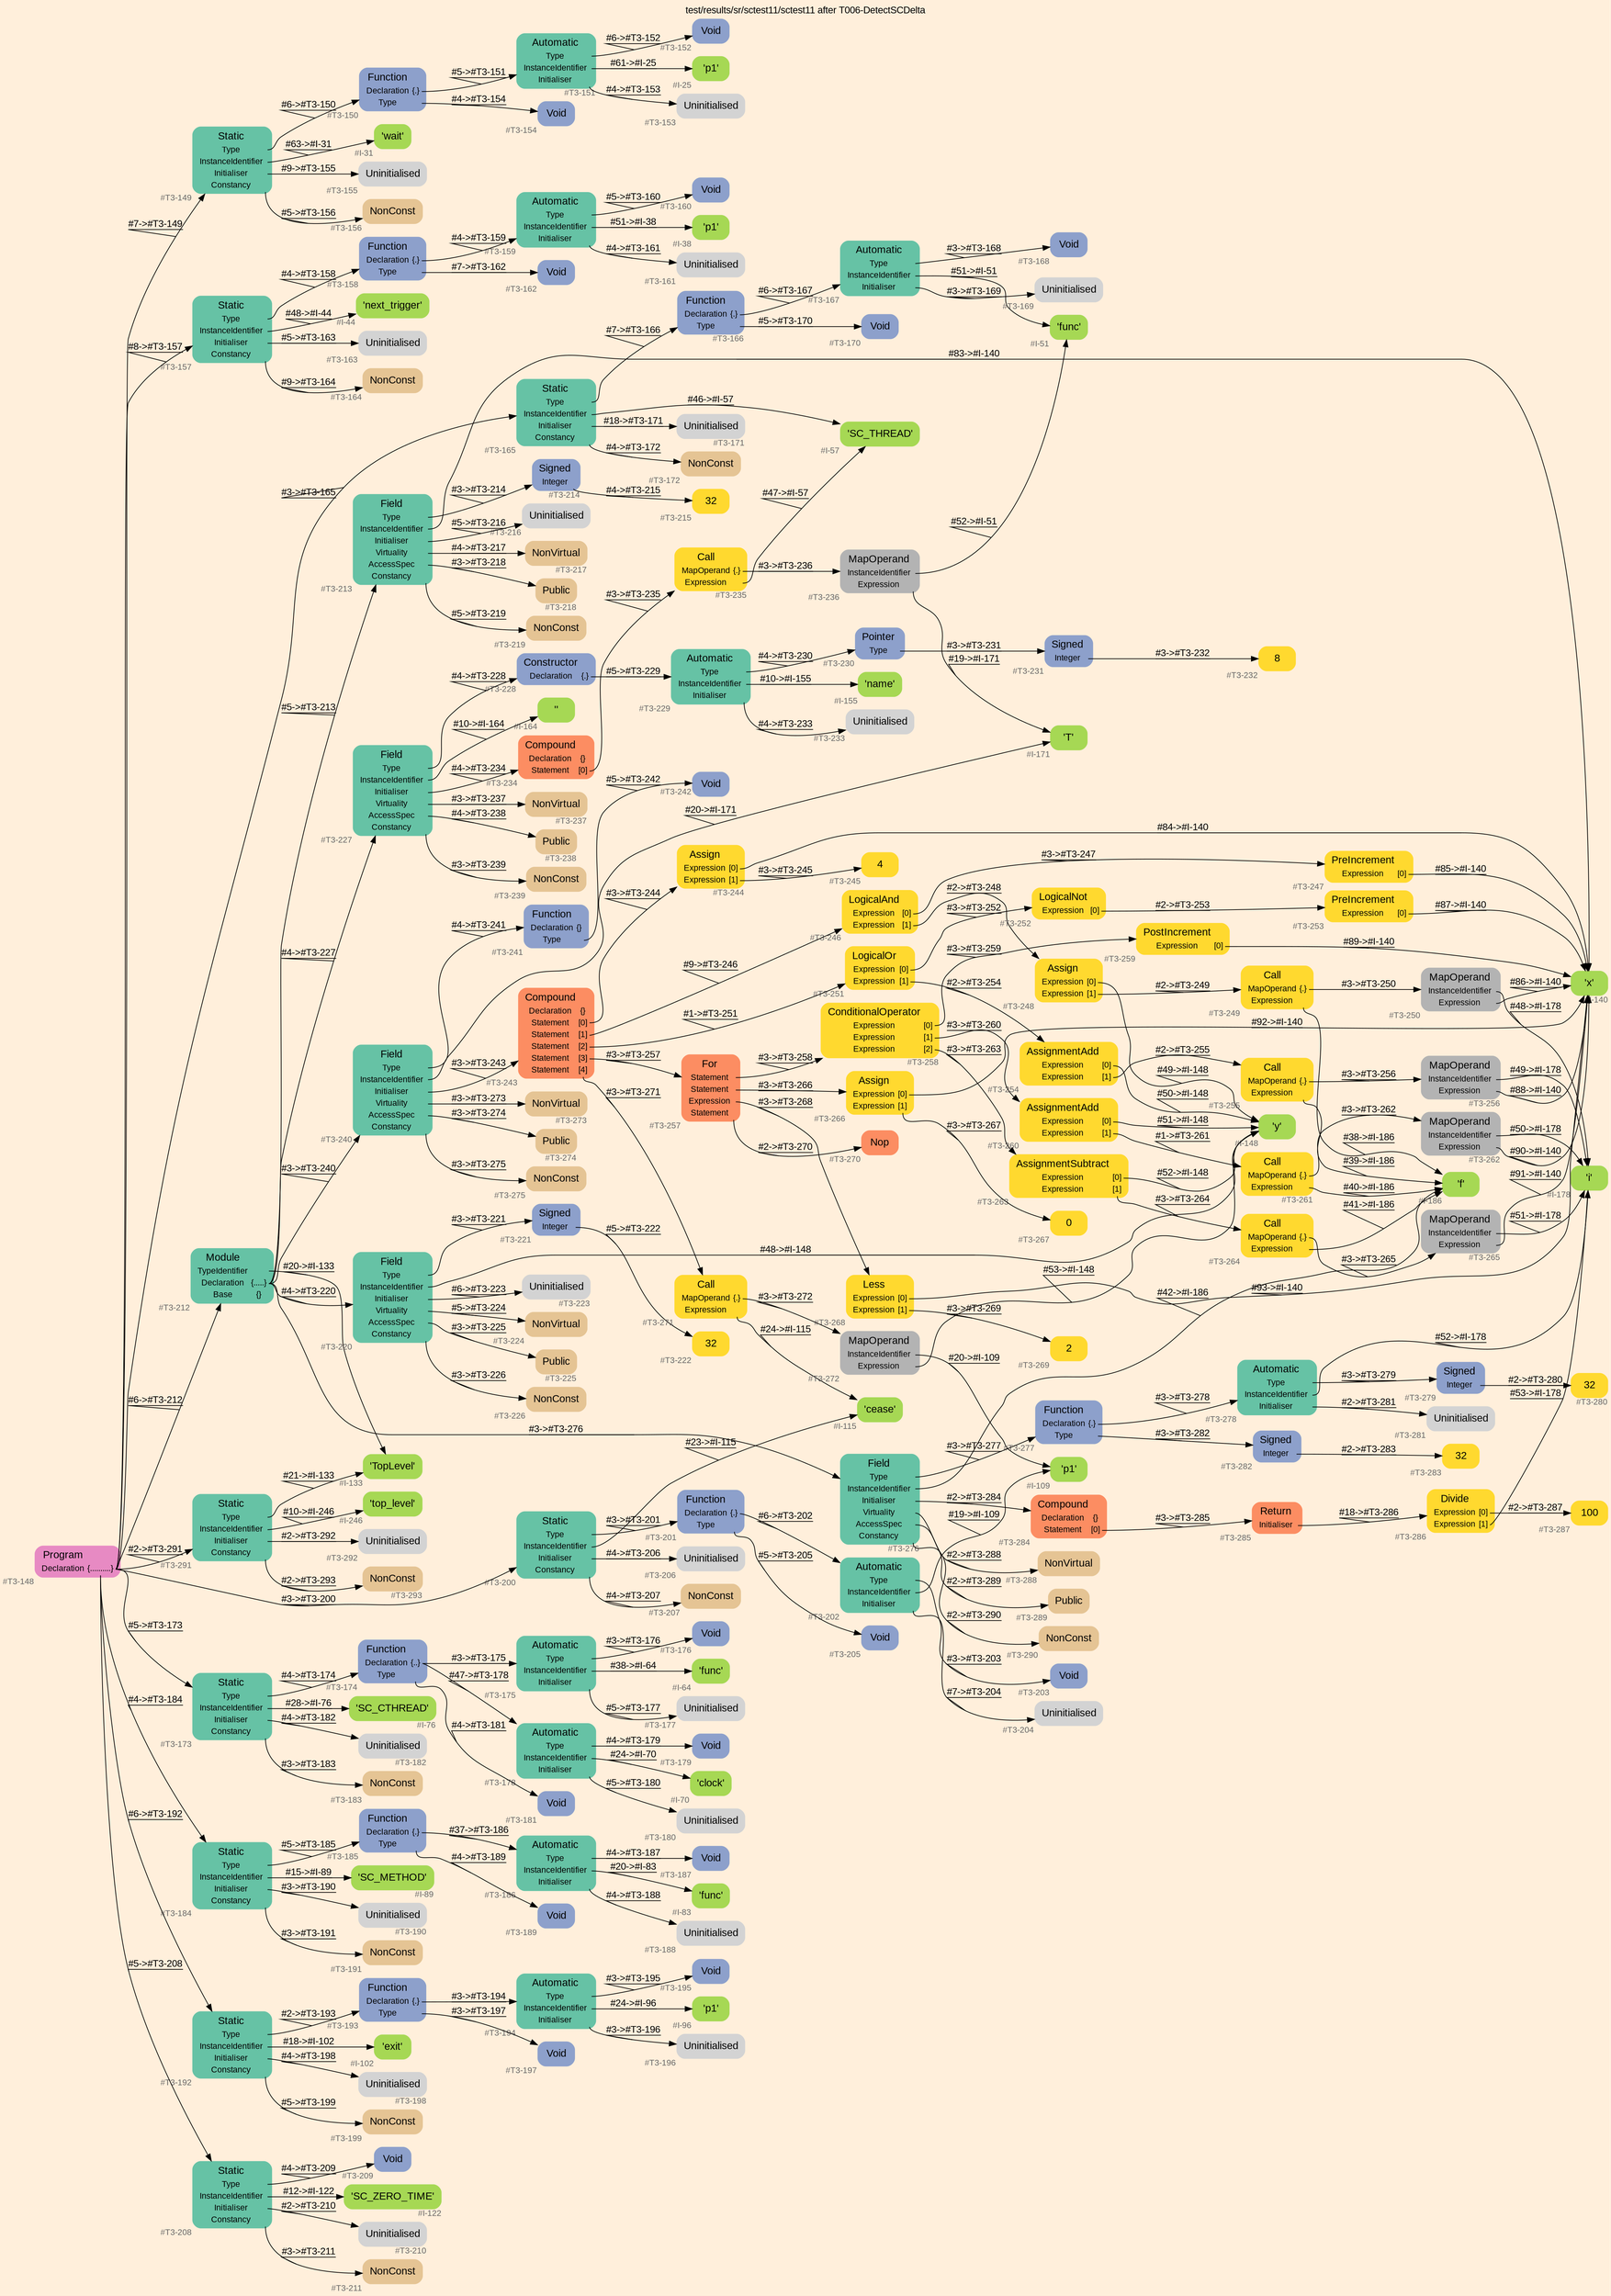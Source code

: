 digraph "test/results/sr/sctest11/sctest11 after T006-DetectSCDelta" {
label = "test/results/sr/sctest11/sctest11 after T006-DetectSCDelta"
labelloc = t
graph [
    rankdir = "LR"
    ranksep = 0.3
    bgcolor = antiquewhite1
    color = black
    fontcolor = black
    fontname = "Arial"
];
node [
    fontname = "Arial"
];
edge [
    fontname = "Arial"
];

// -------------------- node figure --------------------
// -------- block #T3-148 ----------
"#T3-148" [
    fillcolor = "/set28/4"
    xlabel = "#T3-148"
    fontsize = "12"
    fontcolor = grey40
    shape = "plaintext"
    label = <<TABLE BORDER="0" CELLBORDER="0" CELLSPACING="0">
     <TR><TD><FONT COLOR="black" POINT-SIZE="15">Program</FONT></TD></TR>
     <TR><TD><FONT COLOR="black" POINT-SIZE="12">Declaration</FONT></TD><TD PORT="port0"><FONT COLOR="black" POINT-SIZE="12">{..........}</FONT></TD></TR>
    </TABLE>>
    style = "rounded,filled"
];

// -------- block #T3-149 ----------
"#T3-149" [
    fillcolor = "/set28/1"
    xlabel = "#T3-149"
    fontsize = "12"
    fontcolor = grey40
    shape = "plaintext"
    label = <<TABLE BORDER="0" CELLBORDER="0" CELLSPACING="0">
     <TR><TD><FONT COLOR="black" POINT-SIZE="15">Static</FONT></TD></TR>
     <TR><TD><FONT COLOR="black" POINT-SIZE="12">Type</FONT></TD><TD PORT="port0"></TD></TR>
     <TR><TD><FONT COLOR="black" POINT-SIZE="12">InstanceIdentifier</FONT></TD><TD PORT="port1"></TD></TR>
     <TR><TD><FONT COLOR="black" POINT-SIZE="12">Initialiser</FONT></TD><TD PORT="port2"></TD></TR>
     <TR><TD><FONT COLOR="black" POINT-SIZE="12">Constancy</FONT></TD><TD PORT="port3"></TD></TR>
    </TABLE>>
    style = "rounded,filled"
];

// -------- block #T3-150 ----------
"#T3-150" [
    fillcolor = "/set28/3"
    xlabel = "#T3-150"
    fontsize = "12"
    fontcolor = grey40
    shape = "plaintext"
    label = <<TABLE BORDER="0" CELLBORDER="0" CELLSPACING="0">
     <TR><TD><FONT COLOR="black" POINT-SIZE="15">Function</FONT></TD></TR>
     <TR><TD><FONT COLOR="black" POINT-SIZE="12">Declaration</FONT></TD><TD PORT="port0"><FONT COLOR="black" POINT-SIZE="12">{.}</FONT></TD></TR>
     <TR><TD><FONT COLOR="black" POINT-SIZE="12">Type</FONT></TD><TD PORT="port1"></TD></TR>
    </TABLE>>
    style = "rounded,filled"
];

// -------- block #T3-151 ----------
"#T3-151" [
    fillcolor = "/set28/1"
    xlabel = "#T3-151"
    fontsize = "12"
    fontcolor = grey40
    shape = "plaintext"
    label = <<TABLE BORDER="0" CELLBORDER="0" CELLSPACING="0">
     <TR><TD><FONT COLOR="black" POINT-SIZE="15">Automatic</FONT></TD></TR>
     <TR><TD><FONT COLOR="black" POINT-SIZE="12">Type</FONT></TD><TD PORT="port0"></TD></TR>
     <TR><TD><FONT COLOR="black" POINT-SIZE="12">InstanceIdentifier</FONT></TD><TD PORT="port1"></TD></TR>
     <TR><TD><FONT COLOR="black" POINT-SIZE="12">Initialiser</FONT></TD><TD PORT="port2"></TD></TR>
    </TABLE>>
    style = "rounded,filled"
];

// -------- block #T3-152 ----------
"#T3-152" [
    fillcolor = "/set28/3"
    xlabel = "#T3-152"
    fontsize = "12"
    fontcolor = grey40
    shape = "plaintext"
    label = <<TABLE BORDER="0" CELLBORDER="0" CELLSPACING="0">
     <TR><TD><FONT COLOR="black" POINT-SIZE="15">Void</FONT></TD></TR>
    </TABLE>>
    style = "rounded,filled"
];

// -------- block #I-25 ----------
"#I-25" [
    fillcolor = "/set28/5"
    xlabel = "#I-25"
    fontsize = "12"
    fontcolor = grey40
    shape = "plaintext"
    label = <<TABLE BORDER="0" CELLBORDER="0" CELLSPACING="0">
     <TR><TD><FONT COLOR="black" POINT-SIZE="15">'p1'</FONT></TD></TR>
    </TABLE>>
    style = "rounded,filled"
];

// -------- block #T3-153 ----------
"#T3-153" [
    xlabel = "#T3-153"
    fontsize = "12"
    fontcolor = grey40
    shape = "plaintext"
    label = <<TABLE BORDER="0" CELLBORDER="0" CELLSPACING="0">
     <TR><TD><FONT COLOR="black" POINT-SIZE="15">Uninitialised</FONT></TD></TR>
    </TABLE>>
    style = "rounded,filled"
];

// -------- block #T3-154 ----------
"#T3-154" [
    fillcolor = "/set28/3"
    xlabel = "#T3-154"
    fontsize = "12"
    fontcolor = grey40
    shape = "plaintext"
    label = <<TABLE BORDER="0" CELLBORDER="0" CELLSPACING="0">
     <TR><TD><FONT COLOR="black" POINT-SIZE="15">Void</FONT></TD></TR>
    </TABLE>>
    style = "rounded,filled"
];

// -------- block #I-31 ----------
"#I-31" [
    fillcolor = "/set28/5"
    xlabel = "#I-31"
    fontsize = "12"
    fontcolor = grey40
    shape = "plaintext"
    label = <<TABLE BORDER="0" CELLBORDER="0" CELLSPACING="0">
     <TR><TD><FONT COLOR="black" POINT-SIZE="15">'wait'</FONT></TD></TR>
    </TABLE>>
    style = "rounded,filled"
];

// -------- block #T3-155 ----------
"#T3-155" [
    xlabel = "#T3-155"
    fontsize = "12"
    fontcolor = grey40
    shape = "plaintext"
    label = <<TABLE BORDER="0" CELLBORDER="0" CELLSPACING="0">
     <TR><TD><FONT COLOR="black" POINT-SIZE="15">Uninitialised</FONT></TD></TR>
    </TABLE>>
    style = "rounded,filled"
];

// -------- block #T3-156 ----------
"#T3-156" [
    fillcolor = "/set28/7"
    xlabel = "#T3-156"
    fontsize = "12"
    fontcolor = grey40
    shape = "plaintext"
    label = <<TABLE BORDER="0" CELLBORDER="0" CELLSPACING="0">
     <TR><TD><FONT COLOR="black" POINT-SIZE="15">NonConst</FONT></TD></TR>
    </TABLE>>
    style = "rounded,filled"
];

// -------- block #T3-157 ----------
"#T3-157" [
    fillcolor = "/set28/1"
    xlabel = "#T3-157"
    fontsize = "12"
    fontcolor = grey40
    shape = "plaintext"
    label = <<TABLE BORDER="0" CELLBORDER="0" CELLSPACING="0">
     <TR><TD><FONT COLOR="black" POINT-SIZE="15">Static</FONT></TD></TR>
     <TR><TD><FONT COLOR="black" POINT-SIZE="12">Type</FONT></TD><TD PORT="port0"></TD></TR>
     <TR><TD><FONT COLOR="black" POINT-SIZE="12">InstanceIdentifier</FONT></TD><TD PORT="port1"></TD></TR>
     <TR><TD><FONT COLOR="black" POINT-SIZE="12">Initialiser</FONT></TD><TD PORT="port2"></TD></TR>
     <TR><TD><FONT COLOR="black" POINT-SIZE="12">Constancy</FONT></TD><TD PORT="port3"></TD></TR>
    </TABLE>>
    style = "rounded,filled"
];

// -------- block #T3-158 ----------
"#T3-158" [
    fillcolor = "/set28/3"
    xlabel = "#T3-158"
    fontsize = "12"
    fontcolor = grey40
    shape = "plaintext"
    label = <<TABLE BORDER="0" CELLBORDER="0" CELLSPACING="0">
     <TR><TD><FONT COLOR="black" POINT-SIZE="15">Function</FONT></TD></TR>
     <TR><TD><FONT COLOR="black" POINT-SIZE="12">Declaration</FONT></TD><TD PORT="port0"><FONT COLOR="black" POINT-SIZE="12">{.}</FONT></TD></TR>
     <TR><TD><FONT COLOR="black" POINT-SIZE="12">Type</FONT></TD><TD PORT="port1"></TD></TR>
    </TABLE>>
    style = "rounded,filled"
];

// -------- block #T3-159 ----------
"#T3-159" [
    fillcolor = "/set28/1"
    xlabel = "#T3-159"
    fontsize = "12"
    fontcolor = grey40
    shape = "plaintext"
    label = <<TABLE BORDER="0" CELLBORDER="0" CELLSPACING="0">
     <TR><TD><FONT COLOR="black" POINT-SIZE="15">Automatic</FONT></TD></TR>
     <TR><TD><FONT COLOR="black" POINT-SIZE="12">Type</FONT></TD><TD PORT="port0"></TD></TR>
     <TR><TD><FONT COLOR="black" POINT-SIZE="12">InstanceIdentifier</FONT></TD><TD PORT="port1"></TD></TR>
     <TR><TD><FONT COLOR="black" POINT-SIZE="12">Initialiser</FONT></TD><TD PORT="port2"></TD></TR>
    </TABLE>>
    style = "rounded,filled"
];

// -------- block #T3-160 ----------
"#T3-160" [
    fillcolor = "/set28/3"
    xlabel = "#T3-160"
    fontsize = "12"
    fontcolor = grey40
    shape = "plaintext"
    label = <<TABLE BORDER="0" CELLBORDER="0" CELLSPACING="0">
     <TR><TD><FONT COLOR="black" POINT-SIZE="15">Void</FONT></TD></TR>
    </TABLE>>
    style = "rounded,filled"
];

// -------- block #I-38 ----------
"#I-38" [
    fillcolor = "/set28/5"
    xlabel = "#I-38"
    fontsize = "12"
    fontcolor = grey40
    shape = "plaintext"
    label = <<TABLE BORDER="0" CELLBORDER="0" CELLSPACING="0">
     <TR><TD><FONT COLOR="black" POINT-SIZE="15">'p1'</FONT></TD></TR>
    </TABLE>>
    style = "rounded,filled"
];

// -------- block #T3-161 ----------
"#T3-161" [
    xlabel = "#T3-161"
    fontsize = "12"
    fontcolor = grey40
    shape = "plaintext"
    label = <<TABLE BORDER="0" CELLBORDER="0" CELLSPACING="0">
     <TR><TD><FONT COLOR="black" POINT-SIZE="15">Uninitialised</FONT></TD></TR>
    </TABLE>>
    style = "rounded,filled"
];

// -------- block #T3-162 ----------
"#T3-162" [
    fillcolor = "/set28/3"
    xlabel = "#T3-162"
    fontsize = "12"
    fontcolor = grey40
    shape = "plaintext"
    label = <<TABLE BORDER="0" CELLBORDER="0" CELLSPACING="0">
     <TR><TD><FONT COLOR="black" POINT-SIZE="15">Void</FONT></TD></TR>
    </TABLE>>
    style = "rounded,filled"
];

// -------- block #I-44 ----------
"#I-44" [
    fillcolor = "/set28/5"
    xlabel = "#I-44"
    fontsize = "12"
    fontcolor = grey40
    shape = "plaintext"
    label = <<TABLE BORDER="0" CELLBORDER="0" CELLSPACING="0">
     <TR><TD><FONT COLOR="black" POINT-SIZE="15">'next_trigger'</FONT></TD></TR>
    </TABLE>>
    style = "rounded,filled"
];

// -------- block #T3-163 ----------
"#T3-163" [
    xlabel = "#T3-163"
    fontsize = "12"
    fontcolor = grey40
    shape = "plaintext"
    label = <<TABLE BORDER="0" CELLBORDER="0" CELLSPACING="0">
     <TR><TD><FONT COLOR="black" POINT-SIZE="15">Uninitialised</FONT></TD></TR>
    </TABLE>>
    style = "rounded,filled"
];

// -------- block #T3-164 ----------
"#T3-164" [
    fillcolor = "/set28/7"
    xlabel = "#T3-164"
    fontsize = "12"
    fontcolor = grey40
    shape = "plaintext"
    label = <<TABLE BORDER="0" CELLBORDER="0" CELLSPACING="0">
     <TR><TD><FONT COLOR="black" POINT-SIZE="15">NonConst</FONT></TD></TR>
    </TABLE>>
    style = "rounded,filled"
];

// -------- block #T3-165 ----------
"#T3-165" [
    fillcolor = "/set28/1"
    xlabel = "#T3-165"
    fontsize = "12"
    fontcolor = grey40
    shape = "plaintext"
    label = <<TABLE BORDER="0" CELLBORDER="0" CELLSPACING="0">
     <TR><TD><FONT COLOR="black" POINT-SIZE="15">Static</FONT></TD></TR>
     <TR><TD><FONT COLOR="black" POINT-SIZE="12">Type</FONT></TD><TD PORT="port0"></TD></TR>
     <TR><TD><FONT COLOR="black" POINT-SIZE="12">InstanceIdentifier</FONT></TD><TD PORT="port1"></TD></TR>
     <TR><TD><FONT COLOR="black" POINT-SIZE="12">Initialiser</FONT></TD><TD PORT="port2"></TD></TR>
     <TR><TD><FONT COLOR="black" POINT-SIZE="12">Constancy</FONT></TD><TD PORT="port3"></TD></TR>
    </TABLE>>
    style = "rounded,filled"
];

// -------- block #T3-166 ----------
"#T3-166" [
    fillcolor = "/set28/3"
    xlabel = "#T3-166"
    fontsize = "12"
    fontcolor = grey40
    shape = "plaintext"
    label = <<TABLE BORDER="0" CELLBORDER="0" CELLSPACING="0">
     <TR><TD><FONT COLOR="black" POINT-SIZE="15">Function</FONT></TD></TR>
     <TR><TD><FONT COLOR="black" POINT-SIZE="12">Declaration</FONT></TD><TD PORT="port0"><FONT COLOR="black" POINT-SIZE="12">{.}</FONT></TD></TR>
     <TR><TD><FONT COLOR="black" POINT-SIZE="12">Type</FONT></TD><TD PORT="port1"></TD></TR>
    </TABLE>>
    style = "rounded,filled"
];

// -------- block #T3-167 ----------
"#T3-167" [
    fillcolor = "/set28/1"
    xlabel = "#T3-167"
    fontsize = "12"
    fontcolor = grey40
    shape = "plaintext"
    label = <<TABLE BORDER="0" CELLBORDER="0" CELLSPACING="0">
     <TR><TD><FONT COLOR="black" POINT-SIZE="15">Automatic</FONT></TD></TR>
     <TR><TD><FONT COLOR="black" POINT-SIZE="12">Type</FONT></TD><TD PORT="port0"></TD></TR>
     <TR><TD><FONT COLOR="black" POINT-SIZE="12">InstanceIdentifier</FONT></TD><TD PORT="port1"></TD></TR>
     <TR><TD><FONT COLOR="black" POINT-SIZE="12">Initialiser</FONT></TD><TD PORT="port2"></TD></TR>
    </TABLE>>
    style = "rounded,filled"
];

// -------- block #T3-168 ----------
"#T3-168" [
    fillcolor = "/set28/3"
    xlabel = "#T3-168"
    fontsize = "12"
    fontcolor = grey40
    shape = "plaintext"
    label = <<TABLE BORDER="0" CELLBORDER="0" CELLSPACING="0">
     <TR><TD><FONT COLOR="black" POINT-SIZE="15">Void</FONT></TD></TR>
    </TABLE>>
    style = "rounded,filled"
];

// -------- block #I-51 ----------
"#I-51" [
    fillcolor = "/set28/5"
    xlabel = "#I-51"
    fontsize = "12"
    fontcolor = grey40
    shape = "plaintext"
    label = <<TABLE BORDER="0" CELLBORDER="0" CELLSPACING="0">
     <TR><TD><FONT COLOR="black" POINT-SIZE="15">'func'</FONT></TD></TR>
    </TABLE>>
    style = "rounded,filled"
];

// -------- block #T3-169 ----------
"#T3-169" [
    xlabel = "#T3-169"
    fontsize = "12"
    fontcolor = grey40
    shape = "plaintext"
    label = <<TABLE BORDER="0" CELLBORDER="0" CELLSPACING="0">
     <TR><TD><FONT COLOR="black" POINT-SIZE="15">Uninitialised</FONT></TD></TR>
    </TABLE>>
    style = "rounded,filled"
];

// -------- block #T3-170 ----------
"#T3-170" [
    fillcolor = "/set28/3"
    xlabel = "#T3-170"
    fontsize = "12"
    fontcolor = grey40
    shape = "plaintext"
    label = <<TABLE BORDER="0" CELLBORDER="0" CELLSPACING="0">
     <TR><TD><FONT COLOR="black" POINT-SIZE="15">Void</FONT></TD></TR>
    </TABLE>>
    style = "rounded,filled"
];

// -------- block #I-57 ----------
"#I-57" [
    fillcolor = "/set28/5"
    xlabel = "#I-57"
    fontsize = "12"
    fontcolor = grey40
    shape = "plaintext"
    label = <<TABLE BORDER="0" CELLBORDER="0" CELLSPACING="0">
     <TR><TD><FONT COLOR="black" POINT-SIZE="15">'SC_THREAD'</FONT></TD></TR>
    </TABLE>>
    style = "rounded,filled"
];

// -------- block #T3-171 ----------
"#T3-171" [
    xlabel = "#T3-171"
    fontsize = "12"
    fontcolor = grey40
    shape = "plaintext"
    label = <<TABLE BORDER="0" CELLBORDER="0" CELLSPACING="0">
     <TR><TD><FONT COLOR="black" POINT-SIZE="15">Uninitialised</FONT></TD></TR>
    </TABLE>>
    style = "rounded,filled"
];

// -------- block #T3-172 ----------
"#T3-172" [
    fillcolor = "/set28/7"
    xlabel = "#T3-172"
    fontsize = "12"
    fontcolor = grey40
    shape = "plaintext"
    label = <<TABLE BORDER="0" CELLBORDER="0" CELLSPACING="0">
     <TR><TD><FONT COLOR="black" POINT-SIZE="15">NonConst</FONT></TD></TR>
    </TABLE>>
    style = "rounded,filled"
];

// -------- block #T3-173 ----------
"#T3-173" [
    fillcolor = "/set28/1"
    xlabel = "#T3-173"
    fontsize = "12"
    fontcolor = grey40
    shape = "plaintext"
    label = <<TABLE BORDER="0" CELLBORDER="0" CELLSPACING="0">
     <TR><TD><FONT COLOR="black" POINT-SIZE="15">Static</FONT></TD></TR>
     <TR><TD><FONT COLOR="black" POINT-SIZE="12">Type</FONT></TD><TD PORT="port0"></TD></TR>
     <TR><TD><FONT COLOR="black" POINT-SIZE="12">InstanceIdentifier</FONT></TD><TD PORT="port1"></TD></TR>
     <TR><TD><FONT COLOR="black" POINT-SIZE="12">Initialiser</FONT></TD><TD PORT="port2"></TD></TR>
     <TR><TD><FONT COLOR="black" POINT-SIZE="12">Constancy</FONT></TD><TD PORT="port3"></TD></TR>
    </TABLE>>
    style = "rounded,filled"
];

// -------- block #T3-174 ----------
"#T3-174" [
    fillcolor = "/set28/3"
    xlabel = "#T3-174"
    fontsize = "12"
    fontcolor = grey40
    shape = "plaintext"
    label = <<TABLE BORDER="0" CELLBORDER="0" CELLSPACING="0">
     <TR><TD><FONT COLOR="black" POINT-SIZE="15">Function</FONT></TD></TR>
     <TR><TD><FONT COLOR="black" POINT-SIZE="12">Declaration</FONT></TD><TD PORT="port0"><FONT COLOR="black" POINT-SIZE="12">{..}</FONT></TD></TR>
     <TR><TD><FONT COLOR="black" POINT-SIZE="12">Type</FONT></TD><TD PORT="port1"></TD></TR>
    </TABLE>>
    style = "rounded,filled"
];

// -------- block #T3-175 ----------
"#T3-175" [
    fillcolor = "/set28/1"
    xlabel = "#T3-175"
    fontsize = "12"
    fontcolor = grey40
    shape = "plaintext"
    label = <<TABLE BORDER="0" CELLBORDER="0" CELLSPACING="0">
     <TR><TD><FONT COLOR="black" POINT-SIZE="15">Automatic</FONT></TD></TR>
     <TR><TD><FONT COLOR="black" POINT-SIZE="12">Type</FONT></TD><TD PORT="port0"></TD></TR>
     <TR><TD><FONT COLOR="black" POINT-SIZE="12">InstanceIdentifier</FONT></TD><TD PORT="port1"></TD></TR>
     <TR><TD><FONT COLOR="black" POINT-SIZE="12">Initialiser</FONT></TD><TD PORT="port2"></TD></TR>
    </TABLE>>
    style = "rounded,filled"
];

// -------- block #T3-176 ----------
"#T3-176" [
    fillcolor = "/set28/3"
    xlabel = "#T3-176"
    fontsize = "12"
    fontcolor = grey40
    shape = "plaintext"
    label = <<TABLE BORDER="0" CELLBORDER="0" CELLSPACING="0">
     <TR><TD><FONT COLOR="black" POINT-SIZE="15">Void</FONT></TD></TR>
    </TABLE>>
    style = "rounded,filled"
];

// -------- block #I-64 ----------
"#I-64" [
    fillcolor = "/set28/5"
    xlabel = "#I-64"
    fontsize = "12"
    fontcolor = grey40
    shape = "plaintext"
    label = <<TABLE BORDER="0" CELLBORDER="0" CELLSPACING="0">
     <TR><TD><FONT COLOR="black" POINT-SIZE="15">'func'</FONT></TD></TR>
    </TABLE>>
    style = "rounded,filled"
];

// -------- block #T3-177 ----------
"#T3-177" [
    xlabel = "#T3-177"
    fontsize = "12"
    fontcolor = grey40
    shape = "plaintext"
    label = <<TABLE BORDER="0" CELLBORDER="0" CELLSPACING="0">
     <TR><TD><FONT COLOR="black" POINT-SIZE="15">Uninitialised</FONT></TD></TR>
    </TABLE>>
    style = "rounded,filled"
];

// -------- block #T3-178 ----------
"#T3-178" [
    fillcolor = "/set28/1"
    xlabel = "#T3-178"
    fontsize = "12"
    fontcolor = grey40
    shape = "plaintext"
    label = <<TABLE BORDER="0" CELLBORDER="0" CELLSPACING="0">
     <TR><TD><FONT COLOR="black" POINT-SIZE="15">Automatic</FONT></TD></TR>
     <TR><TD><FONT COLOR="black" POINT-SIZE="12">Type</FONT></TD><TD PORT="port0"></TD></TR>
     <TR><TD><FONT COLOR="black" POINT-SIZE="12">InstanceIdentifier</FONT></TD><TD PORT="port1"></TD></TR>
     <TR><TD><FONT COLOR="black" POINT-SIZE="12">Initialiser</FONT></TD><TD PORT="port2"></TD></TR>
    </TABLE>>
    style = "rounded,filled"
];

// -------- block #T3-179 ----------
"#T3-179" [
    fillcolor = "/set28/3"
    xlabel = "#T3-179"
    fontsize = "12"
    fontcolor = grey40
    shape = "plaintext"
    label = <<TABLE BORDER="0" CELLBORDER="0" CELLSPACING="0">
     <TR><TD><FONT COLOR="black" POINT-SIZE="15">Void</FONT></TD></TR>
    </TABLE>>
    style = "rounded,filled"
];

// -------- block #I-70 ----------
"#I-70" [
    fillcolor = "/set28/5"
    xlabel = "#I-70"
    fontsize = "12"
    fontcolor = grey40
    shape = "plaintext"
    label = <<TABLE BORDER="0" CELLBORDER="0" CELLSPACING="0">
     <TR><TD><FONT COLOR="black" POINT-SIZE="15">'clock'</FONT></TD></TR>
    </TABLE>>
    style = "rounded,filled"
];

// -------- block #T3-180 ----------
"#T3-180" [
    xlabel = "#T3-180"
    fontsize = "12"
    fontcolor = grey40
    shape = "plaintext"
    label = <<TABLE BORDER="0" CELLBORDER="0" CELLSPACING="0">
     <TR><TD><FONT COLOR="black" POINT-SIZE="15">Uninitialised</FONT></TD></TR>
    </TABLE>>
    style = "rounded,filled"
];

// -------- block #T3-181 ----------
"#T3-181" [
    fillcolor = "/set28/3"
    xlabel = "#T3-181"
    fontsize = "12"
    fontcolor = grey40
    shape = "plaintext"
    label = <<TABLE BORDER="0" CELLBORDER="0" CELLSPACING="0">
     <TR><TD><FONT COLOR="black" POINT-SIZE="15">Void</FONT></TD></TR>
    </TABLE>>
    style = "rounded,filled"
];

// -------- block #I-76 ----------
"#I-76" [
    fillcolor = "/set28/5"
    xlabel = "#I-76"
    fontsize = "12"
    fontcolor = grey40
    shape = "plaintext"
    label = <<TABLE BORDER="0" CELLBORDER="0" CELLSPACING="0">
     <TR><TD><FONT COLOR="black" POINT-SIZE="15">'SC_CTHREAD'</FONT></TD></TR>
    </TABLE>>
    style = "rounded,filled"
];

// -------- block #T3-182 ----------
"#T3-182" [
    xlabel = "#T3-182"
    fontsize = "12"
    fontcolor = grey40
    shape = "plaintext"
    label = <<TABLE BORDER="0" CELLBORDER="0" CELLSPACING="0">
     <TR><TD><FONT COLOR="black" POINT-SIZE="15">Uninitialised</FONT></TD></TR>
    </TABLE>>
    style = "rounded,filled"
];

// -------- block #T3-183 ----------
"#T3-183" [
    fillcolor = "/set28/7"
    xlabel = "#T3-183"
    fontsize = "12"
    fontcolor = grey40
    shape = "plaintext"
    label = <<TABLE BORDER="0" CELLBORDER="0" CELLSPACING="0">
     <TR><TD><FONT COLOR="black" POINT-SIZE="15">NonConst</FONT></TD></TR>
    </TABLE>>
    style = "rounded,filled"
];

// -------- block #T3-184 ----------
"#T3-184" [
    fillcolor = "/set28/1"
    xlabel = "#T3-184"
    fontsize = "12"
    fontcolor = grey40
    shape = "plaintext"
    label = <<TABLE BORDER="0" CELLBORDER="0" CELLSPACING="0">
     <TR><TD><FONT COLOR="black" POINT-SIZE="15">Static</FONT></TD></TR>
     <TR><TD><FONT COLOR="black" POINT-SIZE="12">Type</FONT></TD><TD PORT="port0"></TD></TR>
     <TR><TD><FONT COLOR="black" POINT-SIZE="12">InstanceIdentifier</FONT></TD><TD PORT="port1"></TD></TR>
     <TR><TD><FONT COLOR="black" POINT-SIZE="12">Initialiser</FONT></TD><TD PORT="port2"></TD></TR>
     <TR><TD><FONT COLOR="black" POINT-SIZE="12">Constancy</FONT></TD><TD PORT="port3"></TD></TR>
    </TABLE>>
    style = "rounded,filled"
];

// -------- block #T3-185 ----------
"#T3-185" [
    fillcolor = "/set28/3"
    xlabel = "#T3-185"
    fontsize = "12"
    fontcolor = grey40
    shape = "plaintext"
    label = <<TABLE BORDER="0" CELLBORDER="0" CELLSPACING="0">
     <TR><TD><FONT COLOR="black" POINT-SIZE="15">Function</FONT></TD></TR>
     <TR><TD><FONT COLOR="black" POINT-SIZE="12">Declaration</FONT></TD><TD PORT="port0"><FONT COLOR="black" POINT-SIZE="12">{.}</FONT></TD></TR>
     <TR><TD><FONT COLOR="black" POINT-SIZE="12">Type</FONT></TD><TD PORT="port1"></TD></TR>
    </TABLE>>
    style = "rounded,filled"
];

// -------- block #T3-186 ----------
"#T3-186" [
    fillcolor = "/set28/1"
    xlabel = "#T3-186"
    fontsize = "12"
    fontcolor = grey40
    shape = "plaintext"
    label = <<TABLE BORDER="0" CELLBORDER="0" CELLSPACING="0">
     <TR><TD><FONT COLOR="black" POINT-SIZE="15">Automatic</FONT></TD></TR>
     <TR><TD><FONT COLOR="black" POINT-SIZE="12">Type</FONT></TD><TD PORT="port0"></TD></TR>
     <TR><TD><FONT COLOR="black" POINT-SIZE="12">InstanceIdentifier</FONT></TD><TD PORT="port1"></TD></TR>
     <TR><TD><FONT COLOR="black" POINT-SIZE="12">Initialiser</FONT></TD><TD PORT="port2"></TD></TR>
    </TABLE>>
    style = "rounded,filled"
];

// -------- block #T3-187 ----------
"#T3-187" [
    fillcolor = "/set28/3"
    xlabel = "#T3-187"
    fontsize = "12"
    fontcolor = grey40
    shape = "plaintext"
    label = <<TABLE BORDER="0" CELLBORDER="0" CELLSPACING="0">
     <TR><TD><FONT COLOR="black" POINT-SIZE="15">Void</FONT></TD></TR>
    </TABLE>>
    style = "rounded,filled"
];

// -------- block #I-83 ----------
"#I-83" [
    fillcolor = "/set28/5"
    xlabel = "#I-83"
    fontsize = "12"
    fontcolor = grey40
    shape = "plaintext"
    label = <<TABLE BORDER="0" CELLBORDER="0" CELLSPACING="0">
     <TR><TD><FONT COLOR="black" POINT-SIZE="15">'func'</FONT></TD></TR>
    </TABLE>>
    style = "rounded,filled"
];

// -------- block #T3-188 ----------
"#T3-188" [
    xlabel = "#T3-188"
    fontsize = "12"
    fontcolor = grey40
    shape = "plaintext"
    label = <<TABLE BORDER="0" CELLBORDER="0" CELLSPACING="0">
     <TR><TD><FONT COLOR="black" POINT-SIZE="15">Uninitialised</FONT></TD></TR>
    </TABLE>>
    style = "rounded,filled"
];

// -------- block #T3-189 ----------
"#T3-189" [
    fillcolor = "/set28/3"
    xlabel = "#T3-189"
    fontsize = "12"
    fontcolor = grey40
    shape = "plaintext"
    label = <<TABLE BORDER="0" CELLBORDER="0" CELLSPACING="0">
     <TR><TD><FONT COLOR="black" POINT-SIZE="15">Void</FONT></TD></TR>
    </TABLE>>
    style = "rounded,filled"
];

// -------- block #I-89 ----------
"#I-89" [
    fillcolor = "/set28/5"
    xlabel = "#I-89"
    fontsize = "12"
    fontcolor = grey40
    shape = "plaintext"
    label = <<TABLE BORDER="0" CELLBORDER="0" CELLSPACING="0">
     <TR><TD><FONT COLOR="black" POINT-SIZE="15">'SC_METHOD'</FONT></TD></TR>
    </TABLE>>
    style = "rounded,filled"
];

// -------- block #T3-190 ----------
"#T3-190" [
    xlabel = "#T3-190"
    fontsize = "12"
    fontcolor = grey40
    shape = "plaintext"
    label = <<TABLE BORDER="0" CELLBORDER="0" CELLSPACING="0">
     <TR><TD><FONT COLOR="black" POINT-SIZE="15">Uninitialised</FONT></TD></TR>
    </TABLE>>
    style = "rounded,filled"
];

// -------- block #T3-191 ----------
"#T3-191" [
    fillcolor = "/set28/7"
    xlabel = "#T3-191"
    fontsize = "12"
    fontcolor = grey40
    shape = "plaintext"
    label = <<TABLE BORDER="0" CELLBORDER="0" CELLSPACING="0">
     <TR><TD><FONT COLOR="black" POINT-SIZE="15">NonConst</FONT></TD></TR>
    </TABLE>>
    style = "rounded,filled"
];

// -------- block #T3-192 ----------
"#T3-192" [
    fillcolor = "/set28/1"
    xlabel = "#T3-192"
    fontsize = "12"
    fontcolor = grey40
    shape = "plaintext"
    label = <<TABLE BORDER="0" CELLBORDER="0" CELLSPACING="0">
     <TR><TD><FONT COLOR="black" POINT-SIZE="15">Static</FONT></TD></TR>
     <TR><TD><FONT COLOR="black" POINT-SIZE="12">Type</FONT></TD><TD PORT="port0"></TD></TR>
     <TR><TD><FONT COLOR="black" POINT-SIZE="12">InstanceIdentifier</FONT></TD><TD PORT="port1"></TD></TR>
     <TR><TD><FONT COLOR="black" POINT-SIZE="12">Initialiser</FONT></TD><TD PORT="port2"></TD></TR>
     <TR><TD><FONT COLOR="black" POINT-SIZE="12">Constancy</FONT></TD><TD PORT="port3"></TD></TR>
    </TABLE>>
    style = "rounded,filled"
];

// -------- block #T3-193 ----------
"#T3-193" [
    fillcolor = "/set28/3"
    xlabel = "#T3-193"
    fontsize = "12"
    fontcolor = grey40
    shape = "plaintext"
    label = <<TABLE BORDER="0" CELLBORDER="0" CELLSPACING="0">
     <TR><TD><FONT COLOR="black" POINT-SIZE="15">Function</FONT></TD></TR>
     <TR><TD><FONT COLOR="black" POINT-SIZE="12">Declaration</FONT></TD><TD PORT="port0"><FONT COLOR="black" POINT-SIZE="12">{.}</FONT></TD></TR>
     <TR><TD><FONT COLOR="black" POINT-SIZE="12">Type</FONT></TD><TD PORT="port1"></TD></TR>
    </TABLE>>
    style = "rounded,filled"
];

// -------- block #T3-194 ----------
"#T3-194" [
    fillcolor = "/set28/1"
    xlabel = "#T3-194"
    fontsize = "12"
    fontcolor = grey40
    shape = "plaintext"
    label = <<TABLE BORDER="0" CELLBORDER="0" CELLSPACING="0">
     <TR><TD><FONT COLOR="black" POINT-SIZE="15">Automatic</FONT></TD></TR>
     <TR><TD><FONT COLOR="black" POINT-SIZE="12">Type</FONT></TD><TD PORT="port0"></TD></TR>
     <TR><TD><FONT COLOR="black" POINT-SIZE="12">InstanceIdentifier</FONT></TD><TD PORT="port1"></TD></TR>
     <TR><TD><FONT COLOR="black" POINT-SIZE="12">Initialiser</FONT></TD><TD PORT="port2"></TD></TR>
    </TABLE>>
    style = "rounded,filled"
];

// -------- block #T3-195 ----------
"#T3-195" [
    fillcolor = "/set28/3"
    xlabel = "#T3-195"
    fontsize = "12"
    fontcolor = grey40
    shape = "plaintext"
    label = <<TABLE BORDER="0" CELLBORDER="0" CELLSPACING="0">
     <TR><TD><FONT COLOR="black" POINT-SIZE="15">Void</FONT></TD></TR>
    </TABLE>>
    style = "rounded,filled"
];

// -------- block #I-96 ----------
"#I-96" [
    fillcolor = "/set28/5"
    xlabel = "#I-96"
    fontsize = "12"
    fontcolor = grey40
    shape = "plaintext"
    label = <<TABLE BORDER="0" CELLBORDER="0" CELLSPACING="0">
     <TR><TD><FONT COLOR="black" POINT-SIZE="15">'p1'</FONT></TD></TR>
    </TABLE>>
    style = "rounded,filled"
];

// -------- block #T3-196 ----------
"#T3-196" [
    xlabel = "#T3-196"
    fontsize = "12"
    fontcolor = grey40
    shape = "plaintext"
    label = <<TABLE BORDER="0" CELLBORDER="0" CELLSPACING="0">
     <TR><TD><FONT COLOR="black" POINT-SIZE="15">Uninitialised</FONT></TD></TR>
    </TABLE>>
    style = "rounded,filled"
];

// -------- block #T3-197 ----------
"#T3-197" [
    fillcolor = "/set28/3"
    xlabel = "#T3-197"
    fontsize = "12"
    fontcolor = grey40
    shape = "plaintext"
    label = <<TABLE BORDER="0" CELLBORDER="0" CELLSPACING="0">
     <TR><TD><FONT COLOR="black" POINT-SIZE="15">Void</FONT></TD></TR>
    </TABLE>>
    style = "rounded,filled"
];

// -------- block #I-102 ----------
"#I-102" [
    fillcolor = "/set28/5"
    xlabel = "#I-102"
    fontsize = "12"
    fontcolor = grey40
    shape = "plaintext"
    label = <<TABLE BORDER="0" CELLBORDER="0" CELLSPACING="0">
     <TR><TD><FONT COLOR="black" POINT-SIZE="15">'exit'</FONT></TD></TR>
    </TABLE>>
    style = "rounded,filled"
];

// -------- block #T3-198 ----------
"#T3-198" [
    xlabel = "#T3-198"
    fontsize = "12"
    fontcolor = grey40
    shape = "plaintext"
    label = <<TABLE BORDER="0" CELLBORDER="0" CELLSPACING="0">
     <TR><TD><FONT COLOR="black" POINT-SIZE="15">Uninitialised</FONT></TD></TR>
    </TABLE>>
    style = "rounded,filled"
];

// -------- block #T3-199 ----------
"#T3-199" [
    fillcolor = "/set28/7"
    xlabel = "#T3-199"
    fontsize = "12"
    fontcolor = grey40
    shape = "plaintext"
    label = <<TABLE BORDER="0" CELLBORDER="0" CELLSPACING="0">
     <TR><TD><FONT COLOR="black" POINT-SIZE="15">NonConst</FONT></TD></TR>
    </TABLE>>
    style = "rounded,filled"
];

// -------- block #T3-200 ----------
"#T3-200" [
    fillcolor = "/set28/1"
    xlabel = "#T3-200"
    fontsize = "12"
    fontcolor = grey40
    shape = "plaintext"
    label = <<TABLE BORDER="0" CELLBORDER="0" CELLSPACING="0">
     <TR><TD><FONT COLOR="black" POINT-SIZE="15">Static</FONT></TD></TR>
     <TR><TD><FONT COLOR="black" POINT-SIZE="12">Type</FONT></TD><TD PORT="port0"></TD></TR>
     <TR><TD><FONT COLOR="black" POINT-SIZE="12">InstanceIdentifier</FONT></TD><TD PORT="port1"></TD></TR>
     <TR><TD><FONT COLOR="black" POINT-SIZE="12">Initialiser</FONT></TD><TD PORT="port2"></TD></TR>
     <TR><TD><FONT COLOR="black" POINT-SIZE="12">Constancy</FONT></TD><TD PORT="port3"></TD></TR>
    </TABLE>>
    style = "rounded,filled"
];

// -------- block #T3-201 ----------
"#T3-201" [
    fillcolor = "/set28/3"
    xlabel = "#T3-201"
    fontsize = "12"
    fontcolor = grey40
    shape = "plaintext"
    label = <<TABLE BORDER="0" CELLBORDER="0" CELLSPACING="0">
     <TR><TD><FONT COLOR="black" POINT-SIZE="15">Function</FONT></TD></TR>
     <TR><TD><FONT COLOR="black" POINT-SIZE="12">Declaration</FONT></TD><TD PORT="port0"><FONT COLOR="black" POINT-SIZE="12">{.}</FONT></TD></TR>
     <TR><TD><FONT COLOR="black" POINT-SIZE="12">Type</FONT></TD><TD PORT="port1"></TD></TR>
    </TABLE>>
    style = "rounded,filled"
];

// -------- block #T3-202 ----------
"#T3-202" [
    fillcolor = "/set28/1"
    xlabel = "#T3-202"
    fontsize = "12"
    fontcolor = grey40
    shape = "plaintext"
    label = <<TABLE BORDER="0" CELLBORDER="0" CELLSPACING="0">
     <TR><TD><FONT COLOR="black" POINT-SIZE="15">Automatic</FONT></TD></TR>
     <TR><TD><FONT COLOR="black" POINT-SIZE="12">Type</FONT></TD><TD PORT="port0"></TD></TR>
     <TR><TD><FONT COLOR="black" POINT-SIZE="12">InstanceIdentifier</FONT></TD><TD PORT="port1"></TD></TR>
     <TR><TD><FONT COLOR="black" POINT-SIZE="12">Initialiser</FONT></TD><TD PORT="port2"></TD></TR>
    </TABLE>>
    style = "rounded,filled"
];

// -------- block #T3-203 ----------
"#T3-203" [
    fillcolor = "/set28/3"
    xlabel = "#T3-203"
    fontsize = "12"
    fontcolor = grey40
    shape = "plaintext"
    label = <<TABLE BORDER="0" CELLBORDER="0" CELLSPACING="0">
     <TR><TD><FONT COLOR="black" POINT-SIZE="15">Void</FONT></TD></TR>
    </TABLE>>
    style = "rounded,filled"
];

// -------- block #I-109 ----------
"#I-109" [
    fillcolor = "/set28/5"
    xlabel = "#I-109"
    fontsize = "12"
    fontcolor = grey40
    shape = "plaintext"
    label = <<TABLE BORDER="0" CELLBORDER="0" CELLSPACING="0">
     <TR><TD><FONT COLOR="black" POINT-SIZE="15">'p1'</FONT></TD></TR>
    </TABLE>>
    style = "rounded,filled"
];

// -------- block #T3-204 ----------
"#T3-204" [
    xlabel = "#T3-204"
    fontsize = "12"
    fontcolor = grey40
    shape = "plaintext"
    label = <<TABLE BORDER="0" CELLBORDER="0" CELLSPACING="0">
     <TR><TD><FONT COLOR="black" POINT-SIZE="15">Uninitialised</FONT></TD></TR>
    </TABLE>>
    style = "rounded,filled"
];

// -------- block #T3-205 ----------
"#T3-205" [
    fillcolor = "/set28/3"
    xlabel = "#T3-205"
    fontsize = "12"
    fontcolor = grey40
    shape = "plaintext"
    label = <<TABLE BORDER="0" CELLBORDER="0" CELLSPACING="0">
     <TR><TD><FONT COLOR="black" POINT-SIZE="15">Void</FONT></TD></TR>
    </TABLE>>
    style = "rounded,filled"
];

// -------- block #I-115 ----------
"#I-115" [
    fillcolor = "/set28/5"
    xlabel = "#I-115"
    fontsize = "12"
    fontcolor = grey40
    shape = "plaintext"
    label = <<TABLE BORDER="0" CELLBORDER="0" CELLSPACING="0">
     <TR><TD><FONT COLOR="black" POINT-SIZE="15">'cease'</FONT></TD></TR>
    </TABLE>>
    style = "rounded,filled"
];

// -------- block #T3-206 ----------
"#T3-206" [
    xlabel = "#T3-206"
    fontsize = "12"
    fontcolor = grey40
    shape = "plaintext"
    label = <<TABLE BORDER="0" CELLBORDER="0" CELLSPACING="0">
     <TR><TD><FONT COLOR="black" POINT-SIZE="15">Uninitialised</FONT></TD></TR>
    </TABLE>>
    style = "rounded,filled"
];

// -------- block #T3-207 ----------
"#T3-207" [
    fillcolor = "/set28/7"
    xlabel = "#T3-207"
    fontsize = "12"
    fontcolor = grey40
    shape = "plaintext"
    label = <<TABLE BORDER="0" CELLBORDER="0" CELLSPACING="0">
     <TR><TD><FONT COLOR="black" POINT-SIZE="15">NonConst</FONT></TD></TR>
    </TABLE>>
    style = "rounded,filled"
];

// -------- block #T3-208 ----------
"#T3-208" [
    fillcolor = "/set28/1"
    xlabel = "#T3-208"
    fontsize = "12"
    fontcolor = grey40
    shape = "plaintext"
    label = <<TABLE BORDER="0" CELLBORDER="0" CELLSPACING="0">
     <TR><TD><FONT COLOR="black" POINT-SIZE="15">Static</FONT></TD></TR>
     <TR><TD><FONT COLOR="black" POINT-SIZE="12">Type</FONT></TD><TD PORT="port0"></TD></TR>
     <TR><TD><FONT COLOR="black" POINT-SIZE="12">InstanceIdentifier</FONT></TD><TD PORT="port1"></TD></TR>
     <TR><TD><FONT COLOR="black" POINT-SIZE="12">Initialiser</FONT></TD><TD PORT="port2"></TD></TR>
     <TR><TD><FONT COLOR="black" POINT-SIZE="12">Constancy</FONT></TD><TD PORT="port3"></TD></TR>
    </TABLE>>
    style = "rounded,filled"
];

// -------- block #T3-209 ----------
"#T3-209" [
    fillcolor = "/set28/3"
    xlabel = "#T3-209"
    fontsize = "12"
    fontcolor = grey40
    shape = "plaintext"
    label = <<TABLE BORDER="0" CELLBORDER="0" CELLSPACING="0">
     <TR><TD><FONT COLOR="black" POINT-SIZE="15">Void</FONT></TD></TR>
    </TABLE>>
    style = "rounded,filled"
];

// -------- block #I-122 ----------
"#I-122" [
    fillcolor = "/set28/5"
    xlabel = "#I-122"
    fontsize = "12"
    fontcolor = grey40
    shape = "plaintext"
    label = <<TABLE BORDER="0" CELLBORDER="0" CELLSPACING="0">
     <TR><TD><FONT COLOR="black" POINT-SIZE="15">'SC_ZERO_TIME'</FONT></TD></TR>
    </TABLE>>
    style = "rounded,filled"
];

// -------- block #T3-210 ----------
"#T3-210" [
    xlabel = "#T3-210"
    fontsize = "12"
    fontcolor = grey40
    shape = "plaintext"
    label = <<TABLE BORDER="0" CELLBORDER="0" CELLSPACING="0">
     <TR><TD><FONT COLOR="black" POINT-SIZE="15">Uninitialised</FONT></TD></TR>
    </TABLE>>
    style = "rounded,filled"
];

// -------- block #T3-211 ----------
"#T3-211" [
    fillcolor = "/set28/7"
    xlabel = "#T3-211"
    fontsize = "12"
    fontcolor = grey40
    shape = "plaintext"
    label = <<TABLE BORDER="0" CELLBORDER="0" CELLSPACING="0">
     <TR><TD><FONT COLOR="black" POINT-SIZE="15">NonConst</FONT></TD></TR>
    </TABLE>>
    style = "rounded,filled"
];

// -------- block #T3-212 ----------
"#T3-212" [
    fillcolor = "/set28/1"
    xlabel = "#T3-212"
    fontsize = "12"
    fontcolor = grey40
    shape = "plaintext"
    label = <<TABLE BORDER="0" CELLBORDER="0" CELLSPACING="0">
     <TR><TD><FONT COLOR="black" POINT-SIZE="15">Module</FONT></TD></TR>
     <TR><TD><FONT COLOR="black" POINT-SIZE="12">TypeIdentifier</FONT></TD><TD PORT="port0"></TD></TR>
     <TR><TD><FONT COLOR="black" POINT-SIZE="12">Declaration</FONT></TD><TD PORT="port1"><FONT COLOR="black" POINT-SIZE="12">{.....}</FONT></TD></TR>
     <TR><TD><FONT COLOR="black" POINT-SIZE="12">Base</FONT></TD><TD PORT="port2"><FONT COLOR="black" POINT-SIZE="12">{}</FONT></TD></TR>
    </TABLE>>
    style = "rounded,filled"
];

// -------- block #I-133 ----------
"#I-133" [
    fillcolor = "/set28/5"
    xlabel = "#I-133"
    fontsize = "12"
    fontcolor = grey40
    shape = "plaintext"
    label = <<TABLE BORDER="0" CELLBORDER="0" CELLSPACING="0">
     <TR><TD><FONT COLOR="black" POINT-SIZE="15">'TopLevel'</FONT></TD></TR>
    </TABLE>>
    style = "rounded,filled"
];

// -------- block #T3-213 ----------
"#T3-213" [
    fillcolor = "/set28/1"
    xlabel = "#T3-213"
    fontsize = "12"
    fontcolor = grey40
    shape = "plaintext"
    label = <<TABLE BORDER="0" CELLBORDER="0" CELLSPACING="0">
     <TR><TD><FONT COLOR="black" POINT-SIZE="15">Field</FONT></TD></TR>
     <TR><TD><FONT COLOR="black" POINT-SIZE="12">Type</FONT></TD><TD PORT="port0"></TD></TR>
     <TR><TD><FONT COLOR="black" POINT-SIZE="12">InstanceIdentifier</FONT></TD><TD PORT="port1"></TD></TR>
     <TR><TD><FONT COLOR="black" POINT-SIZE="12">Initialiser</FONT></TD><TD PORT="port2"></TD></TR>
     <TR><TD><FONT COLOR="black" POINT-SIZE="12">Virtuality</FONT></TD><TD PORT="port3"></TD></TR>
     <TR><TD><FONT COLOR="black" POINT-SIZE="12">AccessSpec</FONT></TD><TD PORT="port4"></TD></TR>
     <TR><TD><FONT COLOR="black" POINT-SIZE="12">Constancy</FONT></TD><TD PORT="port5"></TD></TR>
    </TABLE>>
    style = "rounded,filled"
];

// -------- block #T3-214 ----------
"#T3-214" [
    fillcolor = "/set28/3"
    xlabel = "#T3-214"
    fontsize = "12"
    fontcolor = grey40
    shape = "plaintext"
    label = <<TABLE BORDER="0" CELLBORDER="0" CELLSPACING="0">
     <TR><TD><FONT COLOR="black" POINT-SIZE="15">Signed</FONT></TD></TR>
     <TR><TD><FONT COLOR="black" POINT-SIZE="12">Integer</FONT></TD><TD PORT="port0"></TD></TR>
    </TABLE>>
    style = "rounded,filled"
];

// -------- block #T3-215 ----------
"#T3-215" [
    fillcolor = "/set28/6"
    xlabel = "#T3-215"
    fontsize = "12"
    fontcolor = grey40
    shape = "plaintext"
    label = <<TABLE BORDER="0" CELLBORDER="0" CELLSPACING="0">
     <TR><TD><FONT COLOR="black" POINT-SIZE="15">32</FONT></TD></TR>
    </TABLE>>
    style = "rounded,filled"
];

// -------- block #I-140 ----------
"#I-140" [
    fillcolor = "/set28/5"
    xlabel = "#I-140"
    fontsize = "12"
    fontcolor = grey40
    shape = "plaintext"
    label = <<TABLE BORDER="0" CELLBORDER="0" CELLSPACING="0">
     <TR><TD><FONT COLOR="black" POINT-SIZE="15">'x'</FONT></TD></TR>
    </TABLE>>
    style = "rounded,filled"
];

// -------- block #T3-216 ----------
"#T3-216" [
    xlabel = "#T3-216"
    fontsize = "12"
    fontcolor = grey40
    shape = "plaintext"
    label = <<TABLE BORDER="0" CELLBORDER="0" CELLSPACING="0">
     <TR><TD><FONT COLOR="black" POINT-SIZE="15">Uninitialised</FONT></TD></TR>
    </TABLE>>
    style = "rounded,filled"
];

// -------- block #T3-217 ----------
"#T3-217" [
    fillcolor = "/set28/7"
    xlabel = "#T3-217"
    fontsize = "12"
    fontcolor = grey40
    shape = "plaintext"
    label = <<TABLE BORDER="0" CELLBORDER="0" CELLSPACING="0">
     <TR><TD><FONT COLOR="black" POINT-SIZE="15">NonVirtual</FONT></TD></TR>
    </TABLE>>
    style = "rounded,filled"
];

// -------- block #T3-218 ----------
"#T3-218" [
    fillcolor = "/set28/7"
    xlabel = "#T3-218"
    fontsize = "12"
    fontcolor = grey40
    shape = "plaintext"
    label = <<TABLE BORDER="0" CELLBORDER="0" CELLSPACING="0">
     <TR><TD><FONT COLOR="black" POINT-SIZE="15">Public</FONT></TD></TR>
    </TABLE>>
    style = "rounded,filled"
];

// -------- block #T3-219 ----------
"#T3-219" [
    fillcolor = "/set28/7"
    xlabel = "#T3-219"
    fontsize = "12"
    fontcolor = grey40
    shape = "plaintext"
    label = <<TABLE BORDER="0" CELLBORDER="0" CELLSPACING="0">
     <TR><TD><FONT COLOR="black" POINT-SIZE="15">NonConst</FONT></TD></TR>
    </TABLE>>
    style = "rounded,filled"
];

// -------- block #T3-220 ----------
"#T3-220" [
    fillcolor = "/set28/1"
    xlabel = "#T3-220"
    fontsize = "12"
    fontcolor = grey40
    shape = "plaintext"
    label = <<TABLE BORDER="0" CELLBORDER="0" CELLSPACING="0">
     <TR><TD><FONT COLOR="black" POINT-SIZE="15">Field</FONT></TD></TR>
     <TR><TD><FONT COLOR="black" POINT-SIZE="12">Type</FONT></TD><TD PORT="port0"></TD></TR>
     <TR><TD><FONT COLOR="black" POINT-SIZE="12">InstanceIdentifier</FONT></TD><TD PORT="port1"></TD></TR>
     <TR><TD><FONT COLOR="black" POINT-SIZE="12">Initialiser</FONT></TD><TD PORT="port2"></TD></TR>
     <TR><TD><FONT COLOR="black" POINT-SIZE="12">Virtuality</FONT></TD><TD PORT="port3"></TD></TR>
     <TR><TD><FONT COLOR="black" POINT-SIZE="12">AccessSpec</FONT></TD><TD PORT="port4"></TD></TR>
     <TR><TD><FONT COLOR="black" POINT-SIZE="12">Constancy</FONT></TD><TD PORT="port5"></TD></TR>
    </TABLE>>
    style = "rounded,filled"
];

// -------- block #T3-221 ----------
"#T3-221" [
    fillcolor = "/set28/3"
    xlabel = "#T3-221"
    fontsize = "12"
    fontcolor = grey40
    shape = "plaintext"
    label = <<TABLE BORDER="0" CELLBORDER="0" CELLSPACING="0">
     <TR><TD><FONT COLOR="black" POINT-SIZE="15">Signed</FONT></TD></TR>
     <TR><TD><FONT COLOR="black" POINT-SIZE="12">Integer</FONT></TD><TD PORT="port0"></TD></TR>
    </TABLE>>
    style = "rounded,filled"
];

// -------- block #T3-222 ----------
"#T3-222" [
    fillcolor = "/set28/6"
    xlabel = "#T3-222"
    fontsize = "12"
    fontcolor = grey40
    shape = "plaintext"
    label = <<TABLE BORDER="0" CELLBORDER="0" CELLSPACING="0">
     <TR><TD><FONT COLOR="black" POINT-SIZE="15">32</FONT></TD></TR>
    </TABLE>>
    style = "rounded,filled"
];

// -------- block #I-148 ----------
"#I-148" [
    fillcolor = "/set28/5"
    xlabel = "#I-148"
    fontsize = "12"
    fontcolor = grey40
    shape = "plaintext"
    label = <<TABLE BORDER="0" CELLBORDER="0" CELLSPACING="0">
     <TR><TD><FONT COLOR="black" POINT-SIZE="15">'y'</FONT></TD></TR>
    </TABLE>>
    style = "rounded,filled"
];

// -------- block #T3-223 ----------
"#T3-223" [
    xlabel = "#T3-223"
    fontsize = "12"
    fontcolor = grey40
    shape = "plaintext"
    label = <<TABLE BORDER="0" CELLBORDER="0" CELLSPACING="0">
     <TR><TD><FONT COLOR="black" POINT-SIZE="15">Uninitialised</FONT></TD></TR>
    </TABLE>>
    style = "rounded,filled"
];

// -------- block #T3-224 ----------
"#T3-224" [
    fillcolor = "/set28/7"
    xlabel = "#T3-224"
    fontsize = "12"
    fontcolor = grey40
    shape = "plaintext"
    label = <<TABLE BORDER="0" CELLBORDER="0" CELLSPACING="0">
     <TR><TD><FONT COLOR="black" POINT-SIZE="15">NonVirtual</FONT></TD></TR>
    </TABLE>>
    style = "rounded,filled"
];

// -------- block #T3-225 ----------
"#T3-225" [
    fillcolor = "/set28/7"
    xlabel = "#T3-225"
    fontsize = "12"
    fontcolor = grey40
    shape = "plaintext"
    label = <<TABLE BORDER="0" CELLBORDER="0" CELLSPACING="0">
     <TR><TD><FONT COLOR="black" POINT-SIZE="15">Public</FONT></TD></TR>
    </TABLE>>
    style = "rounded,filled"
];

// -------- block #T3-226 ----------
"#T3-226" [
    fillcolor = "/set28/7"
    xlabel = "#T3-226"
    fontsize = "12"
    fontcolor = grey40
    shape = "plaintext"
    label = <<TABLE BORDER="0" CELLBORDER="0" CELLSPACING="0">
     <TR><TD><FONT COLOR="black" POINT-SIZE="15">NonConst</FONT></TD></TR>
    </TABLE>>
    style = "rounded,filled"
];

// -------- block #T3-227 ----------
"#T3-227" [
    fillcolor = "/set28/1"
    xlabel = "#T3-227"
    fontsize = "12"
    fontcolor = grey40
    shape = "plaintext"
    label = <<TABLE BORDER="0" CELLBORDER="0" CELLSPACING="0">
     <TR><TD><FONT COLOR="black" POINT-SIZE="15">Field</FONT></TD></TR>
     <TR><TD><FONT COLOR="black" POINT-SIZE="12">Type</FONT></TD><TD PORT="port0"></TD></TR>
     <TR><TD><FONT COLOR="black" POINT-SIZE="12">InstanceIdentifier</FONT></TD><TD PORT="port1"></TD></TR>
     <TR><TD><FONT COLOR="black" POINT-SIZE="12">Initialiser</FONT></TD><TD PORT="port2"></TD></TR>
     <TR><TD><FONT COLOR="black" POINT-SIZE="12">Virtuality</FONT></TD><TD PORT="port3"></TD></TR>
     <TR><TD><FONT COLOR="black" POINT-SIZE="12">AccessSpec</FONT></TD><TD PORT="port4"></TD></TR>
     <TR><TD><FONT COLOR="black" POINT-SIZE="12">Constancy</FONT></TD><TD PORT="port5"></TD></TR>
    </TABLE>>
    style = "rounded,filled"
];

// -------- block #T3-228 ----------
"#T3-228" [
    fillcolor = "/set28/3"
    xlabel = "#T3-228"
    fontsize = "12"
    fontcolor = grey40
    shape = "plaintext"
    label = <<TABLE BORDER="0" CELLBORDER="0" CELLSPACING="0">
     <TR><TD><FONT COLOR="black" POINT-SIZE="15">Constructor</FONT></TD></TR>
     <TR><TD><FONT COLOR="black" POINT-SIZE="12">Declaration</FONT></TD><TD PORT="port0"><FONT COLOR="black" POINT-SIZE="12">{.}</FONT></TD></TR>
    </TABLE>>
    style = "rounded,filled"
];

// -------- block #T3-229 ----------
"#T3-229" [
    fillcolor = "/set28/1"
    xlabel = "#T3-229"
    fontsize = "12"
    fontcolor = grey40
    shape = "plaintext"
    label = <<TABLE BORDER="0" CELLBORDER="0" CELLSPACING="0">
     <TR><TD><FONT COLOR="black" POINT-SIZE="15">Automatic</FONT></TD></TR>
     <TR><TD><FONT COLOR="black" POINT-SIZE="12">Type</FONT></TD><TD PORT="port0"></TD></TR>
     <TR><TD><FONT COLOR="black" POINT-SIZE="12">InstanceIdentifier</FONT></TD><TD PORT="port1"></TD></TR>
     <TR><TD><FONT COLOR="black" POINT-SIZE="12">Initialiser</FONT></TD><TD PORT="port2"></TD></TR>
    </TABLE>>
    style = "rounded,filled"
];

// -------- block #T3-230 ----------
"#T3-230" [
    fillcolor = "/set28/3"
    xlabel = "#T3-230"
    fontsize = "12"
    fontcolor = grey40
    shape = "plaintext"
    label = <<TABLE BORDER="0" CELLBORDER="0" CELLSPACING="0">
     <TR><TD><FONT COLOR="black" POINT-SIZE="15">Pointer</FONT></TD></TR>
     <TR><TD><FONT COLOR="black" POINT-SIZE="12">Type</FONT></TD><TD PORT="port0"></TD></TR>
    </TABLE>>
    style = "rounded,filled"
];

// -------- block #T3-231 ----------
"#T3-231" [
    fillcolor = "/set28/3"
    xlabel = "#T3-231"
    fontsize = "12"
    fontcolor = grey40
    shape = "plaintext"
    label = <<TABLE BORDER="0" CELLBORDER="0" CELLSPACING="0">
     <TR><TD><FONT COLOR="black" POINT-SIZE="15">Signed</FONT></TD></TR>
     <TR><TD><FONT COLOR="black" POINT-SIZE="12">Integer</FONT></TD><TD PORT="port0"></TD></TR>
    </TABLE>>
    style = "rounded,filled"
];

// -------- block #T3-232 ----------
"#T3-232" [
    fillcolor = "/set28/6"
    xlabel = "#T3-232"
    fontsize = "12"
    fontcolor = grey40
    shape = "plaintext"
    label = <<TABLE BORDER="0" CELLBORDER="0" CELLSPACING="0">
     <TR><TD><FONT COLOR="black" POINT-SIZE="15">8</FONT></TD></TR>
    </TABLE>>
    style = "rounded,filled"
];

// -------- block #I-155 ----------
"#I-155" [
    fillcolor = "/set28/5"
    xlabel = "#I-155"
    fontsize = "12"
    fontcolor = grey40
    shape = "plaintext"
    label = <<TABLE BORDER="0" CELLBORDER="0" CELLSPACING="0">
     <TR><TD><FONT COLOR="black" POINT-SIZE="15">'name'</FONT></TD></TR>
    </TABLE>>
    style = "rounded,filled"
];

// -------- block #T3-233 ----------
"#T3-233" [
    xlabel = "#T3-233"
    fontsize = "12"
    fontcolor = grey40
    shape = "plaintext"
    label = <<TABLE BORDER="0" CELLBORDER="0" CELLSPACING="0">
     <TR><TD><FONT COLOR="black" POINT-SIZE="15">Uninitialised</FONT></TD></TR>
    </TABLE>>
    style = "rounded,filled"
];

// -------- block #I-164 ----------
"#I-164" [
    fillcolor = "/set28/5"
    xlabel = "#I-164"
    fontsize = "12"
    fontcolor = grey40
    shape = "plaintext"
    label = <<TABLE BORDER="0" CELLBORDER="0" CELLSPACING="0">
     <TR><TD><FONT COLOR="black" POINT-SIZE="15">''</FONT></TD></TR>
    </TABLE>>
    style = "rounded,filled"
];

// -------- block #T3-234 ----------
"#T3-234" [
    fillcolor = "/set28/2"
    xlabel = "#T3-234"
    fontsize = "12"
    fontcolor = grey40
    shape = "plaintext"
    label = <<TABLE BORDER="0" CELLBORDER="0" CELLSPACING="0">
     <TR><TD><FONT COLOR="black" POINT-SIZE="15">Compound</FONT></TD></TR>
     <TR><TD><FONT COLOR="black" POINT-SIZE="12">Declaration</FONT></TD><TD PORT="port0"><FONT COLOR="black" POINT-SIZE="12">{}</FONT></TD></TR>
     <TR><TD><FONT COLOR="black" POINT-SIZE="12">Statement</FONT></TD><TD PORT="port1"><FONT COLOR="black" POINT-SIZE="12">[0]</FONT></TD></TR>
    </TABLE>>
    style = "rounded,filled"
];

// -------- block #T3-235 ----------
"#T3-235" [
    fillcolor = "/set28/6"
    xlabel = "#T3-235"
    fontsize = "12"
    fontcolor = grey40
    shape = "plaintext"
    label = <<TABLE BORDER="0" CELLBORDER="0" CELLSPACING="0">
     <TR><TD><FONT COLOR="black" POINT-SIZE="15">Call</FONT></TD></TR>
     <TR><TD><FONT COLOR="black" POINT-SIZE="12">MapOperand</FONT></TD><TD PORT="port0"><FONT COLOR="black" POINT-SIZE="12">{.}</FONT></TD></TR>
     <TR><TD><FONT COLOR="black" POINT-SIZE="12">Expression</FONT></TD><TD PORT="port1"></TD></TR>
    </TABLE>>
    style = "rounded,filled"
];

// -------- block #T3-236 ----------
"#T3-236" [
    fillcolor = "/set28/8"
    xlabel = "#T3-236"
    fontsize = "12"
    fontcolor = grey40
    shape = "plaintext"
    label = <<TABLE BORDER="0" CELLBORDER="0" CELLSPACING="0">
     <TR><TD><FONT COLOR="black" POINT-SIZE="15">MapOperand</FONT></TD></TR>
     <TR><TD><FONT COLOR="black" POINT-SIZE="12">InstanceIdentifier</FONT></TD><TD PORT="port0"></TD></TR>
     <TR><TD><FONT COLOR="black" POINT-SIZE="12">Expression</FONT></TD><TD PORT="port1"></TD></TR>
    </TABLE>>
    style = "rounded,filled"
];

// -------- block #I-171 ----------
"#I-171" [
    fillcolor = "/set28/5"
    xlabel = "#I-171"
    fontsize = "12"
    fontcolor = grey40
    shape = "plaintext"
    label = <<TABLE BORDER="0" CELLBORDER="0" CELLSPACING="0">
     <TR><TD><FONT COLOR="black" POINT-SIZE="15">'T'</FONT></TD></TR>
    </TABLE>>
    style = "rounded,filled"
];

// -------- block #T3-237 ----------
"#T3-237" [
    fillcolor = "/set28/7"
    xlabel = "#T3-237"
    fontsize = "12"
    fontcolor = grey40
    shape = "plaintext"
    label = <<TABLE BORDER="0" CELLBORDER="0" CELLSPACING="0">
     <TR><TD><FONT COLOR="black" POINT-SIZE="15">NonVirtual</FONT></TD></TR>
    </TABLE>>
    style = "rounded,filled"
];

// -------- block #T3-238 ----------
"#T3-238" [
    fillcolor = "/set28/7"
    xlabel = "#T3-238"
    fontsize = "12"
    fontcolor = grey40
    shape = "plaintext"
    label = <<TABLE BORDER="0" CELLBORDER="0" CELLSPACING="0">
     <TR><TD><FONT COLOR="black" POINT-SIZE="15">Public</FONT></TD></TR>
    </TABLE>>
    style = "rounded,filled"
];

// -------- block #T3-239 ----------
"#T3-239" [
    fillcolor = "/set28/7"
    xlabel = "#T3-239"
    fontsize = "12"
    fontcolor = grey40
    shape = "plaintext"
    label = <<TABLE BORDER="0" CELLBORDER="0" CELLSPACING="0">
     <TR><TD><FONT COLOR="black" POINT-SIZE="15">NonConst</FONT></TD></TR>
    </TABLE>>
    style = "rounded,filled"
];

// -------- block #T3-240 ----------
"#T3-240" [
    fillcolor = "/set28/1"
    xlabel = "#T3-240"
    fontsize = "12"
    fontcolor = grey40
    shape = "plaintext"
    label = <<TABLE BORDER="0" CELLBORDER="0" CELLSPACING="0">
     <TR><TD><FONT COLOR="black" POINT-SIZE="15">Field</FONT></TD></TR>
     <TR><TD><FONT COLOR="black" POINT-SIZE="12">Type</FONT></TD><TD PORT="port0"></TD></TR>
     <TR><TD><FONT COLOR="black" POINT-SIZE="12">InstanceIdentifier</FONT></TD><TD PORT="port1"></TD></TR>
     <TR><TD><FONT COLOR="black" POINT-SIZE="12">Initialiser</FONT></TD><TD PORT="port2"></TD></TR>
     <TR><TD><FONT COLOR="black" POINT-SIZE="12">Virtuality</FONT></TD><TD PORT="port3"></TD></TR>
     <TR><TD><FONT COLOR="black" POINT-SIZE="12">AccessSpec</FONT></TD><TD PORT="port4"></TD></TR>
     <TR><TD><FONT COLOR="black" POINT-SIZE="12">Constancy</FONT></TD><TD PORT="port5"></TD></TR>
    </TABLE>>
    style = "rounded,filled"
];

// -------- block #T3-241 ----------
"#T3-241" [
    fillcolor = "/set28/3"
    xlabel = "#T3-241"
    fontsize = "12"
    fontcolor = grey40
    shape = "plaintext"
    label = <<TABLE BORDER="0" CELLBORDER="0" CELLSPACING="0">
     <TR><TD><FONT COLOR="black" POINT-SIZE="15">Function</FONT></TD></TR>
     <TR><TD><FONT COLOR="black" POINT-SIZE="12">Declaration</FONT></TD><TD PORT="port0"><FONT COLOR="black" POINT-SIZE="12">{}</FONT></TD></TR>
     <TR><TD><FONT COLOR="black" POINT-SIZE="12">Type</FONT></TD><TD PORT="port1"></TD></TR>
    </TABLE>>
    style = "rounded,filled"
];

// -------- block #T3-242 ----------
"#T3-242" [
    fillcolor = "/set28/3"
    xlabel = "#T3-242"
    fontsize = "12"
    fontcolor = grey40
    shape = "plaintext"
    label = <<TABLE BORDER="0" CELLBORDER="0" CELLSPACING="0">
     <TR><TD><FONT COLOR="black" POINT-SIZE="15">Void</FONT></TD></TR>
    </TABLE>>
    style = "rounded,filled"
];

// -------- block #T3-243 ----------
"#T3-243" [
    fillcolor = "/set28/2"
    xlabel = "#T3-243"
    fontsize = "12"
    fontcolor = grey40
    shape = "plaintext"
    label = <<TABLE BORDER="0" CELLBORDER="0" CELLSPACING="0">
     <TR><TD><FONT COLOR="black" POINT-SIZE="15">Compound</FONT></TD></TR>
     <TR><TD><FONT COLOR="black" POINT-SIZE="12">Declaration</FONT></TD><TD PORT="port0"><FONT COLOR="black" POINT-SIZE="12">{}</FONT></TD></TR>
     <TR><TD><FONT COLOR="black" POINT-SIZE="12">Statement</FONT></TD><TD PORT="port1"><FONT COLOR="black" POINT-SIZE="12">[0]</FONT></TD></TR>
     <TR><TD><FONT COLOR="black" POINT-SIZE="12">Statement</FONT></TD><TD PORT="port2"><FONT COLOR="black" POINT-SIZE="12">[1]</FONT></TD></TR>
     <TR><TD><FONT COLOR="black" POINT-SIZE="12">Statement</FONT></TD><TD PORT="port3"><FONT COLOR="black" POINT-SIZE="12">[2]</FONT></TD></TR>
     <TR><TD><FONT COLOR="black" POINT-SIZE="12">Statement</FONT></TD><TD PORT="port4"><FONT COLOR="black" POINT-SIZE="12">[3]</FONT></TD></TR>
     <TR><TD><FONT COLOR="black" POINT-SIZE="12">Statement</FONT></TD><TD PORT="port5"><FONT COLOR="black" POINT-SIZE="12">[4]</FONT></TD></TR>
    </TABLE>>
    style = "rounded,filled"
];

// -------- block #T3-244 ----------
"#T3-244" [
    fillcolor = "/set28/6"
    xlabel = "#T3-244"
    fontsize = "12"
    fontcolor = grey40
    shape = "plaintext"
    label = <<TABLE BORDER="0" CELLBORDER="0" CELLSPACING="0">
     <TR><TD><FONT COLOR="black" POINT-SIZE="15">Assign</FONT></TD></TR>
     <TR><TD><FONT COLOR="black" POINT-SIZE="12">Expression</FONT></TD><TD PORT="port0"><FONT COLOR="black" POINT-SIZE="12">[0]</FONT></TD></TR>
     <TR><TD><FONT COLOR="black" POINT-SIZE="12">Expression</FONT></TD><TD PORT="port1"><FONT COLOR="black" POINT-SIZE="12">[1]</FONT></TD></TR>
    </TABLE>>
    style = "rounded,filled"
];

// -------- block #T3-245 ----------
"#T3-245" [
    fillcolor = "/set28/6"
    xlabel = "#T3-245"
    fontsize = "12"
    fontcolor = grey40
    shape = "plaintext"
    label = <<TABLE BORDER="0" CELLBORDER="0" CELLSPACING="0">
     <TR><TD><FONT COLOR="black" POINT-SIZE="15">4</FONT></TD></TR>
    </TABLE>>
    style = "rounded,filled"
];

// -------- block #T3-246 ----------
"#T3-246" [
    fillcolor = "/set28/6"
    xlabel = "#T3-246"
    fontsize = "12"
    fontcolor = grey40
    shape = "plaintext"
    label = <<TABLE BORDER="0" CELLBORDER="0" CELLSPACING="0">
     <TR><TD><FONT COLOR="black" POINT-SIZE="15">LogicalAnd</FONT></TD></TR>
     <TR><TD><FONT COLOR="black" POINT-SIZE="12">Expression</FONT></TD><TD PORT="port0"><FONT COLOR="black" POINT-SIZE="12">[0]</FONT></TD></TR>
     <TR><TD><FONT COLOR="black" POINT-SIZE="12">Expression</FONT></TD><TD PORT="port1"><FONT COLOR="black" POINT-SIZE="12">[1]</FONT></TD></TR>
    </TABLE>>
    style = "rounded,filled"
];

// -------- block #T3-247 ----------
"#T3-247" [
    fillcolor = "/set28/6"
    xlabel = "#T3-247"
    fontsize = "12"
    fontcolor = grey40
    shape = "plaintext"
    label = <<TABLE BORDER="0" CELLBORDER="0" CELLSPACING="0">
     <TR><TD><FONT COLOR="black" POINT-SIZE="15">PreIncrement</FONT></TD></TR>
     <TR><TD><FONT COLOR="black" POINT-SIZE="12">Expression</FONT></TD><TD PORT="port0"><FONT COLOR="black" POINT-SIZE="12">[0]</FONT></TD></TR>
    </TABLE>>
    style = "rounded,filled"
];

// -------- block #T3-248 ----------
"#T3-248" [
    fillcolor = "/set28/6"
    xlabel = "#T3-248"
    fontsize = "12"
    fontcolor = grey40
    shape = "plaintext"
    label = <<TABLE BORDER="0" CELLBORDER="0" CELLSPACING="0">
     <TR><TD><FONT COLOR="black" POINT-SIZE="15">Assign</FONT></TD></TR>
     <TR><TD><FONT COLOR="black" POINT-SIZE="12">Expression</FONT></TD><TD PORT="port0"><FONT COLOR="black" POINT-SIZE="12">[0]</FONT></TD></TR>
     <TR><TD><FONT COLOR="black" POINT-SIZE="12">Expression</FONT></TD><TD PORT="port1"><FONT COLOR="black" POINT-SIZE="12">[1]</FONT></TD></TR>
    </TABLE>>
    style = "rounded,filled"
];

// -------- block #T3-249 ----------
"#T3-249" [
    fillcolor = "/set28/6"
    xlabel = "#T3-249"
    fontsize = "12"
    fontcolor = grey40
    shape = "plaintext"
    label = <<TABLE BORDER="0" CELLBORDER="0" CELLSPACING="0">
     <TR><TD><FONT COLOR="black" POINT-SIZE="15">Call</FONT></TD></TR>
     <TR><TD><FONT COLOR="black" POINT-SIZE="12">MapOperand</FONT></TD><TD PORT="port0"><FONT COLOR="black" POINT-SIZE="12">{.}</FONT></TD></TR>
     <TR><TD><FONT COLOR="black" POINT-SIZE="12">Expression</FONT></TD><TD PORT="port1"></TD></TR>
    </TABLE>>
    style = "rounded,filled"
];

// -------- block #T3-250 ----------
"#T3-250" [
    fillcolor = "/set28/8"
    xlabel = "#T3-250"
    fontsize = "12"
    fontcolor = grey40
    shape = "plaintext"
    label = <<TABLE BORDER="0" CELLBORDER="0" CELLSPACING="0">
     <TR><TD><FONT COLOR="black" POINT-SIZE="15">MapOperand</FONT></TD></TR>
     <TR><TD><FONT COLOR="black" POINT-SIZE="12">InstanceIdentifier</FONT></TD><TD PORT="port0"></TD></TR>
     <TR><TD><FONT COLOR="black" POINT-SIZE="12">Expression</FONT></TD><TD PORT="port1"></TD></TR>
    </TABLE>>
    style = "rounded,filled"
];

// -------- block #I-178 ----------
"#I-178" [
    fillcolor = "/set28/5"
    xlabel = "#I-178"
    fontsize = "12"
    fontcolor = grey40
    shape = "plaintext"
    label = <<TABLE BORDER="0" CELLBORDER="0" CELLSPACING="0">
     <TR><TD><FONT COLOR="black" POINT-SIZE="15">'i'</FONT></TD></TR>
    </TABLE>>
    style = "rounded,filled"
];

// -------- block #I-186 ----------
"#I-186" [
    fillcolor = "/set28/5"
    xlabel = "#I-186"
    fontsize = "12"
    fontcolor = grey40
    shape = "plaintext"
    label = <<TABLE BORDER="0" CELLBORDER="0" CELLSPACING="0">
     <TR><TD><FONT COLOR="black" POINT-SIZE="15">'f'</FONT></TD></TR>
    </TABLE>>
    style = "rounded,filled"
];

// -------- block #T3-251 ----------
"#T3-251" [
    fillcolor = "/set28/6"
    xlabel = "#T3-251"
    fontsize = "12"
    fontcolor = grey40
    shape = "plaintext"
    label = <<TABLE BORDER="0" CELLBORDER="0" CELLSPACING="0">
     <TR><TD><FONT COLOR="black" POINT-SIZE="15">LogicalOr</FONT></TD></TR>
     <TR><TD><FONT COLOR="black" POINT-SIZE="12">Expression</FONT></TD><TD PORT="port0"><FONT COLOR="black" POINT-SIZE="12">[0]</FONT></TD></TR>
     <TR><TD><FONT COLOR="black" POINT-SIZE="12">Expression</FONT></TD><TD PORT="port1"><FONT COLOR="black" POINT-SIZE="12">[1]</FONT></TD></TR>
    </TABLE>>
    style = "rounded,filled"
];

// -------- block #T3-252 ----------
"#T3-252" [
    fillcolor = "/set28/6"
    xlabel = "#T3-252"
    fontsize = "12"
    fontcolor = grey40
    shape = "plaintext"
    label = <<TABLE BORDER="0" CELLBORDER="0" CELLSPACING="0">
     <TR><TD><FONT COLOR="black" POINT-SIZE="15">LogicalNot</FONT></TD></TR>
     <TR><TD><FONT COLOR="black" POINT-SIZE="12">Expression</FONT></TD><TD PORT="port0"><FONT COLOR="black" POINT-SIZE="12">[0]</FONT></TD></TR>
    </TABLE>>
    style = "rounded,filled"
];

// -------- block #T3-253 ----------
"#T3-253" [
    fillcolor = "/set28/6"
    xlabel = "#T3-253"
    fontsize = "12"
    fontcolor = grey40
    shape = "plaintext"
    label = <<TABLE BORDER="0" CELLBORDER="0" CELLSPACING="0">
     <TR><TD><FONT COLOR="black" POINT-SIZE="15">PreIncrement</FONT></TD></TR>
     <TR><TD><FONT COLOR="black" POINT-SIZE="12">Expression</FONT></TD><TD PORT="port0"><FONT COLOR="black" POINT-SIZE="12">[0]</FONT></TD></TR>
    </TABLE>>
    style = "rounded,filled"
];

// -------- block #T3-254 ----------
"#T3-254" [
    fillcolor = "/set28/6"
    xlabel = "#T3-254"
    fontsize = "12"
    fontcolor = grey40
    shape = "plaintext"
    label = <<TABLE BORDER="0" CELLBORDER="0" CELLSPACING="0">
     <TR><TD><FONT COLOR="black" POINT-SIZE="15">AssignmentAdd</FONT></TD></TR>
     <TR><TD><FONT COLOR="black" POINT-SIZE="12">Expression</FONT></TD><TD PORT="port0"><FONT COLOR="black" POINT-SIZE="12">[0]</FONT></TD></TR>
     <TR><TD><FONT COLOR="black" POINT-SIZE="12">Expression</FONT></TD><TD PORT="port1"><FONT COLOR="black" POINT-SIZE="12">[1]</FONT></TD></TR>
    </TABLE>>
    style = "rounded,filled"
];

// -------- block #T3-255 ----------
"#T3-255" [
    fillcolor = "/set28/6"
    xlabel = "#T3-255"
    fontsize = "12"
    fontcolor = grey40
    shape = "plaintext"
    label = <<TABLE BORDER="0" CELLBORDER="0" CELLSPACING="0">
     <TR><TD><FONT COLOR="black" POINT-SIZE="15">Call</FONT></TD></TR>
     <TR><TD><FONT COLOR="black" POINT-SIZE="12">MapOperand</FONT></TD><TD PORT="port0"><FONT COLOR="black" POINT-SIZE="12">{.}</FONT></TD></TR>
     <TR><TD><FONT COLOR="black" POINT-SIZE="12">Expression</FONT></TD><TD PORT="port1"></TD></TR>
    </TABLE>>
    style = "rounded,filled"
];

// -------- block #T3-256 ----------
"#T3-256" [
    fillcolor = "/set28/8"
    xlabel = "#T3-256"
    fontsize = "12"
    fontcolor = grey40
    shape = "plaintext"
    label = <<TABLE BORDER="0" CELLBORDER="0" CELLSPACING="0">
     <TR><TD><FONT COLOR="black" POINT-SIZE="15">MapOperand</FONT></TD></TR>
     <TR><TD><FONT COLOR="black" POINT-SIZE="12">InstanceIdentifier</FONT></TD><TD PORT="port0"></TD></TR>
     <TR><TD><FONT COLOR="black" POINT-SIZE="12">Expression</FONT></TD><TD PORT="port1"></TD></TR>
    </TABLE>>
    style = "rounded,filled"
];

// -------- block #T3-257 ----------
"#T3-257" [
    fillcolor = "/set28/2"
    xlabel = "#T3-257"
    fontsize = "12"
    fontcolor = grey40
    shape = "plaintext"
    label = <<TABLE BORDER="0" CELLBORDER="0" CELLSPACING="0">
     <TR><TD><FONT COLOR="black" POINT-SIZE="15">For</FONT></TD></TR>
     <TR><TD><FONT COLOR="black" POINT-SIZE="12">Statement</FONT></TD><TD PORT="port0"></TD></TR>
     <TR><TD><FONT COLOR="black" POINT-SIZE="12">Statement</FONT></TD><TD PORT="port1"></TD></TR>
     <TR><TD><FONT COLOR="black" POINT-SIZE="12">Expression</FONT></TD><TD PORT="port2"></TD></TR>
     <TR><TD><FONT COLOR="black" POINT-SIZE="12">Statement</FONT></TD><TD PORT="port3"></TD></TR>
    </TABLE>>
    style = "rounded,filled"
];

// -------- block #T3-258 ----------
"#T3-258" [
    fillcolor = "/set28/6"
    xlabel = "#T3-258"
    fontsize = "12"
    fontcolor = grey40
    shape = "plaintext"
    label = <<TABLE BORDER="0" CELLBORDER="0" CELLSPACING="0">
     <TR><TD><FONT COLOR="black" POINT-SIZE="15">ConditionalOperator</FONT></TD></TR>
     <TR><TD><FONT COLOR="black" POINT-SIZE="12">Expression</FONT></TD><TD PORT="port0"><FONT COLOR="black" POINT-SIZE="12">[0]</FONT></TD></TR>
     <TR><TD><FONT COLOR="black" POINT-SIZE="12">Expression</FONT></TD><TD PORT="port1"><FONT COLOR="black" POINT-SIZE="12">[1]</FONT></TD></TR>
     <TR><TD><FONT COLOR="black" POINT-SIZE="12">Expression</FONT></TD><TD PORT="port2"><FONT COLOR="black" POINT-SIZE="12">[2]</FONT></TD></TR>
    </TABLE>>
    style = "rounded,filled"
];

// -------- block #T3-259 ----------
"#T3-259" [
    fillcolor = "/set28/6"
    xlabel = "#T3-259"
    fontsize = "12"
    fontcolor = grey40
    shape = "plaintext"
    label = <<TABLE BORDER="0" CELLBORDER="0" CELLSPACING="0">
     <TR><TD><FONT COLOR="black" POINT-SIZE="15">PostIncrement</FONT></TD></TR>
     <TR><TD><FONT COLOR="black" POINT-SIZE="12">Expression</FONT></TD><TD PORT="port0"><FONT COLOR="black" POINT-SIZE="12">[0]</FONT></TD></TR>
    </TABLE>>
    style = "rounded,filled"
];

// -------- block #T3-260 ----------
"#T3-260" [
    fillcolor = "/set28/6"
    xlabel = "#T3-260"
    fontsize = "12"
    fontcolor = grey40
    shape = "plaintext"
    label = <<TABLE BORDER="0" CELLBORDER="0" CELLSPACING="0">
     <TR><TD><FONT COLOR="black" POINT-SIZE="15">AssignmentAdd</FONT></TD></TR>
     <TR><TD><FONT COLOR="black" POINT-SIZE="12">Expression</FONT></TD><TD PORT="port0"><FONT COLOR="black" POINT-SIZE="12">[0]</FONT></TD></TR>
     <TR><TD><FONT COLOR="black" POINT-SIZE="12">Expression</FONT></TD><TD PORT="port1"><FONT COLOR="black" POINT-SIZE="12">[1]</FONT></TD></TR>
    </TABLE>>
    style = "rounded,filled"
];

// -------- block #T3-261 ----------
"#T3-261" [
    fillcolor = "/set28/6"
    xlabel = "#T3-261"
    fontsize = "12"
    fontcolor = grey40
    shape = "plaintext"
    label = <<TABLE BORDER="0" CELLBORDER="0" CELLSPACING="0">
     <TR><TD><FONT COLOR="black" POINT-SIZE="15">Call</FONT></TD></TR>
     <TR><TD><FONT COLOR="black" POINT-SIZE="12">MapOperand</FONT></TD><TD PORT="port0"><FONT COLOR="black" POINT-SIZE="12">{.}</FONT></TD></TR>
     <TR><TD><FONT COLOR="black" POINT-SIZE="12">Expression</FONT></TD><TD PORT="port1"></TD></TR>
    </TABLE>>
    style = "rounded,filled"
];

// -------- block #T3-262 ----------
"#T3-262" [
    fillcolor = "/set28/8"
    xlabel = "#T3-262"
    fontsize = "12"
    fontcolor = grey40
    shape = "plaintext"
    label = <<TABLE BORDER="0" CELLBORDER="0" CELLSPACING="0">
     <TR><TD><FONT COLOR="black" POINT-SIZE="15">MapOperand</FONT></TD></TR>
     <TR><TD><FONT COLOR="black" POINT-SIZE="12">InstanceIdentifier</FONT></TD><TD PORT="port0"></TD></TR>
     <TR><TD><FONT COLOR="black" POINT-SIZE="12">Expression</FONT></TD><TD PORT="port1"></TD></TR>
    </TABLE>>
    style = "rounded,filled"
];

// -------- block #T3-263 ----------
"#T3-263" [
    fillcolor = "/set28/6"
    xlabel = "#T3-263"
    fontsize = "12"
    fontcolor = grey40
    shape = "plaintext"
    label = <<TABLE BORDER="0" CELLBORDER="0" CELLSPACING="0">
     <TR><TD><FONT COLOR="black" POINT-SIZE="15">AssignmentSubtract</FONT></TD></TR>
     <TR><TD><FONT COLOR="black" POINT-SIZE="12">Expression</FONT></TD><TD PORT="port0"><FONT COLOR="black" POINT-SIZE="12">[0]</FONT></TD></TR>
     <TR><TD><FONT COLOR="black" POINT-SIZE="12">Expression</FONT></TD><TD PORT="port1"><FONT COLOR="black" POINT-SIZE="12">[1]</FONT></TD></TR>
    </TABLE>>
    style = "rounded,filled"
];

// -------- block #T3-264 ----------
"#T3-264" [
    fillcolor = "/set28/6"
    xlabel = "#T3-264"
    fontsize = "12"
    fontcolor = grey40
    shape = "plaintext"
    label = <<TABLE BORDER="0" CELLBORDER="0" CELLSPACING="0">
     <TR><TD><FONT COLOR="black" POINT-SIZE="15">Call</FONT></TD></TR>
     <TR><TD><FONT COLOR="black" POINT-SIZE="12">MapOperand</FONT></TD><TD PORT="port0"><FONT COLOR="black" POINT-SIZE="12">{.}</FONT></TD></TR>
     <TR><TD><FONT COLOR="black" POINT-SIZE="12">Expression</FONT></TD><TD PORT="port1"></TD></TR>
    </TABLE>>
    style = "rounded,filled"
];

// -------- block #T3-265 ----------
"#T3-265" [
    fillcolor = "/set28/8"
    xlabel = "#T3-265"
    fontsize = "12"
    fontcolor = grey40
    shape = "plaintext"
    label = <<TABLE BORDER="0" CELLBORDER="0" CELLSPACING="0">
     <TR><TD><FONT COLOR="black" POINT-SIZE="15">MapOperand</FONT></TD></TR>
     <TR><TD><FONT COLOR="black" POINT-SIZE="12">InstanceIdentifier</FONT></TD><TD PORT="port0"></TD></TR>
     <TR><TD><FONT COLOR="black" POINT-SIZE="12">Expression</FONT></TD><TD PORT="port1"></TD></TR>
    </TABLE>>
    style = "rounded,filled"
];

// -------- block #T3-266 ----------
"#T3-266" [
    fillcolor = "/set28/6"
    xlabel = "#T3-266"
    fontsize = "12"
    fontcolor = grey40
    shape = "plaintext"
    label = <<TABLE BORDER="0" CELLBORDER="0" CELLSPACING="0">
     <TR><TD><FONT COLOR="black" POINT-SIZE="15">Assign</FONT></TD></TR>
     <TR><TD><FONT COLOR="black" POINT-SIZE="12">Expression</FONT></TD><TD PORT="port0"><FONT COLOR="black" POINT-SIZE="12">[0]</FONT></TD></TR>
     <TR><TD><FONT COLOR="black" POINT-SIZE="12">Expression</FONT></TD><TD PORT="port1"><FONT COLOR="black" POINT-SIZE="12">[1]</FONT></TD></TR>
    </TABLE>>
    style = "rounded,filled"
];

// -------- block #T3-267 ----------
"#T3-267" [
    fillcolor = "/set28/6"
    xlabel = "#T3-267"
    fontsize = "12"
    fontcolor = grey40
    shape = "plaintext"
    label = <<TABLE BORDER="0" CELLBORDER="0" CELLSPACING="0">
     <TR><TD><FONT COLOR="black" POINT-SIZE="15">0</FONT></TD></TR>
    </TABLE>>
    style = "rounded,filled"
];

// -------- block #T3-268 ----------
"#T3-268" [
    fillcolor = "/set28/6"
    xlabel = "#T3-268"
    fontsize = "12"
    fontcolor = grey40
    shape = "plaintext"
    label = <<TABLE BORDER="0" CELLBORDER="0" CELLSPACING="0">
     <TR><TD><FONT COLOR="black" POINT-SIZE="15">Less</FONT></TD></TR>
     <TR><TD><FONT COLOR="black" POINT-SIZE="12">Expression</FONT></TD><TD PORT="port0"><FONT COLOR="black" POINT-SIZE="12">[0]</FONT></TD></TR>
     <TR><TD><FONT COLOR="black" POINT-SIZE="12">Expression</FONT></TD><TD PORT="port1"><FONT COLOR="black" POINT-SIZE="12">[1]</FONT></TD></TR>
    </TABLE>>
    style = "rounded,filled"
];

// -------- block #T3-269 ----------
"#T3-269" [
    fillcolor = "/set28/6"
    xlabel = "#T3-269"
    fontsize = "12"
    fontcolor = grey40
    shape = "plaintext"
    label = <<TABLE BORDER="0" CELLBORDER="0" CELLSPACING="0">
     <TR><TD><FONT COLOR="black" POINT-SIZE="15">2</FONT></TD></TR>
    </TABLE>>
    style = "rounded,filled"
];

// -------- block #T3-270 ----------
"#T3-270" [
    fillcolor = "/set28/2"
    xlabel = "#T3-270"
    fontsize = "12"
    fontcolor = grey40
    shape = "plaintext"
    label = <<TABLE BORDER="0" CELLBORDER="0" CELLSPACING="0">
     <TR><TD><FONT COLOR="black" POINT-SIZE="15">Nop</FONT></TD></TR>
    </TABLE>>
    style = "rounded,filled"
];

// -------- block #T3-271 ----------
"#T3-271" [
    fillcolor = "/set28/6"
    xlabel = "#T3-271"
    fontsize = "12"
    fontcolor = grey40
    shape = "plaintext"
    label = <<TABLE BORDER="0" CELLBORDER="0" CELLSPACING="0">
     <TR><TD><FONT COLOR="black" POINT-SIZE="15">Call</FONT></TD></TR>
     <TR><TD><FONT COLOR="black" POINT-SIZE="12">MapOperand</FONT></TD><TD PORT="port0"><FONT COLOR="black" POINT-SIZE="12">{.}</FONT></TD></TR>
     <TR><TD><FONT COLOR="black" POINT-SIZE="12">Expression</FONT></TD><TD PORT="port1"></TD></TR>
    </TABLE>>
    style = "rounded,filled"
];

// -------- block #T3-272 ----------
"#T3-272" [
    fillcolor = "/set28/8"
    xlabel = "#T3-272"
    fontsize = "12"
    fontcolor = grey40
    shape = "plaintext"
    label = <<TABLE BORDER="0" CELLBORDER="0" CELLSPACING="0">
     <TR><TD><FONT COLOR="black" POINT-SIZE="15">MapOperand</FONT></TD></TR>
     <TR><TD><FONT COLOR="black" POINT-SIZE="12">InstanceIdentifier</FONT></TD><TD PORT="port0"></TD></TR>
     <TR><TD><FONT COLOR="black" POINT-SIZE="12">Expression</FONT></TD><TD PORT="port1"></TD></TR>
    </TABLE>>
    style = "rounded,filled"
];

// -------- block #T3-273 ----------
"#T3-273" [
    fillcolor = "/set28/7"
    xlabel = "#T3-273"
    fontsize = "12"
    fontcolor = grey40
    shape = "plaintext"
    label = <<TABLE BORDER="0" CELLBORDER="0" CELLSPACING="0">
     <TR><TD><FONT COLOR="black" POINT-SIZE="15">NonVirtual</FONT></TD></TR>
    </TABLE>>
    style = "rounded,filled"
];

// -------- block #T3-274 ----------
"#T3-274" [
    fillcolor = "/set28/7"
    xlabel = "#T3-274"
    fontsize = "12"
    fontcolor = grey40
    shape = "plaintext"
    label = <<TABLE BORDER="0" CELLBORDER="0" CELLSPACING="0">
     <TR><TD><FONT COLOR="black" POINT-SIZE="15">Public</FONT></TD></TR>
    </TABLE>>
    style = "rounded,filled"
];

// -------- block #T3-275 ----------
"#T3-275" [
    fillcolor = "/set28/7"
    xlabel = "#T3-275"
    fontsize = "12"
    fontcolor = grey40
    shape = "plaintext"
    label = <<TABLE BORDER="0" CELLBORDER="0" CELLSPACING="0">
     <TR><TD><FONT COLOR="black" POINT-SIZE="15">NonConst</FONT></TD></TR>
    </TABLE>>
    style = "rounded,filled"
];

// -------- block #T3-276 ----------
"#T3-276" [
    fillcolor = "/set28/1"
    xlabel = "#T3-276"
    fontsize = "12"
    fontcolor = grey40
    shape = "plaintext"
    label = <<TABLE BORDER="0" CELLBORDER="0" CELLSPACING="0">
     <TR><TD><FONT COLOR="black" POINT-SIZE="15">Field</FONT></TD></TR>
     <TR><TD><FONT COLOR="black" POINT-SIZE="12">Type</FONT></TD><TD PORT="port0"></TD></TR>
     <TR><TD><FONT COLOR="black" POINT-SIZE="12">InstanceIdentifier</FONT></TD><TD PORT="port1"></TD></TR>
     <TR><TD><FONT COLOR="black" POINT-SIZE="12">Initialiser</FONT></TD><TD PORT="port2"></TD></TR>
     <TR><TD><FONT COLOR="black" POINT-SIZE="12">Virtuality</FONT></TD><TD PORT="port3"></TD></TR>
     <TR><TD><FONT COLOR="black" POINT-SIZE="12">AccessSpec</FONT></TD><TD PORT="port4"></TD></TR>
     <TR><TD><FONT COLOR="black" POINT-SIZE="12">Constancy</FONT></TD><TD PORT="port5"></TD></TR>
    </TABLE>>
    style = "rounded,filled"
];

// -------- block #T3-277 ----------
"#T3-277" [
    fillcolor = "/set28/3"
    xlabel = "#T3-277"
    fontsize = "12"
    fontcolor = grey40
    shape = "plaintext"
    label = <<TABLE BORDER="0" CELLBORDER="0" CELLSPACING="0">
     <TR><TD><FONT COLOR="black" POINT-SIZE="15">Function</FONT></TD></TR>
     <TR><TD><FONT COLOR="black" POINT-SIZE="12">Declaration</FONT></TD><TD PORT="port0"><FONT COLOR="black" POINT-SIZE="12">{.}</FONT></TD></TR>
     <TR><TD><FONT COLOR="black" POINT-SIZE="12">Type</FONT></TD><TD PORT="port1"></TD></TR>
    </TABLE>>
    style = "rounded,filled"
];

// -------- block #T3-278 ----------
"#T3-278" [
    fillcolor = "/set28/1"
    xlabel = "#T3-278"
    fontsize = "12"
    fontcolor = grey40
    shape = "plaintext"
    label = <<TABLE BORDER="0" CELLBORDER="0" CELLSPACING="0">
     <TR><TD><FONT COLOR="black" POINT-SIZE="15">Automatic</FONT></TD></TR>
     <TR><TD><FONT COLOR="black" POINT-SIZE="12">Type</FONT></TD><TD PORT="port0"></TD></TR>
     <TR><TD><FONT COLOR="black" POINT-SIZE="12">InstanceIdentifier</FONT></TD><TD PORT="port1"></TD></TR>
     <TR><TD><FONT COLOR="black" POINT-SIZE="12">Initialiser</FONT></TD><TD PORT="port2"></TD></TR>
    </TABLE>>
    style = "rounded,filled"
];

// -------- block #T3-279 ----------
"#T3-279" [
    fillcolor = "/set28/3"
    xlabel = "#T3-279"
    fontsize = "12"
    fontcolor = grey40
    shape = "plaintext"
    label = <<TABLE BORDER="0" CELLBORDER="0" CELLSPACING="0">
     <TR><TD><FONT COLOR="black" POINT-SIZE="15">Signed</FONT></TD></TR>
     <TR><TD><FONT COLOR="black" POINT-SIZE="12">Integer</FONT></TD><TD PORT="port0"></TD></TR>
    </TABLE>>
    style = "rounded,filled"
];

// -------- block #T3-280 ----------
"#T3-280" [
    fillcolor = "/set28/6"
    xlabel = "#T3-280"
    fontsize = "12"
    fontcolor = grey40
    shape = "plaintext"
    label = <<TABLE BORDER="0" CELLBORDER="0" CELLSPACING="0">
     <TR><TD><FONT COLOR="black" POINT-SIZE="15">32</FONT></TD></TR>
    </TABLE>>
    style = "rounded,filled"
];

// -------- block #T3-281 ----------
"#T3-281" [
    xlabel = "#T3-281"
    fontsize = "12"
    fontcolor = grey40
    shape = "plaintext"
    label = <<TABLE BORDER="0" CELLBORDER="0" CELLSPACING="0">
     <TR><TD><FONT COLOR="black" POINT-SIZE="15">Uninitialised</FONT></TD></TR>
    </TABLE>>
    style = "rounded,filled"
];

// -------- block #T3-282 ----------
"#T3-282" [
    fillcolor = "/set28/3"
    xlabel = "#T3-282"
    fontsize = "12"
    fontcolor = grey40
    shape = "plaintext"
    label = <<TABLE BORDER="0" CELLBORDER="0" CELLSPACING="0">
     <TR><TD><FONT COLOR="black" POINT-SIZE="15">Signed</FONT></TD></TR>
     <TR><TD><FONT COLOR="black" POINT-SIZE="12">Integer</FONT></TD><TD PORT="port0"></TD></TR>
    </TABLE>>
    style = "rounded,filled"
];

// -------- block #T3-283 ----------
"#T3-283" [
    fillcolor = "/set28/6"
    xlabel = "#T3-283"
    fontsize = "12"
    fontcolor = grey40
    shape = "plaintext"
    label = <<TABLE BORDER="0" CELLBORDER="0" CELLSPACING="0">
     <TR><TD><FONT COLOR="black" POINT-SIZE="15">32</FONT></TD></TR>
    </TABLE>>
    style = "rounded,filled"
];

// -------- block #T3-284 ----------
"#T3-284" [
    fillcolor = "/set28/2"
    xlabel = "#T3-284"
    fontsize = "12"
    fontcolor = grey40
    shape = "plaintext"
    label = <<TABLE BORDER="0" CELLBORDER="0" CELLSPACING="0">
     <TR><TD><FONT COLOR="black" POINT-SIZE="15">Compound</FONT></TD></TR>
     <TR><TD><FONT COLOR="black" POINT-SIZE="12">Declaration</FONT></TD><TD PORT="port0"><FONT COLOR="black" POINT-SIZE="12">{}</FONT></TD></TR>
     <TR><TD><FONT COLOR="black" POINT-SIZE="12">Statement</FONT></TD><TD PORT="port1"><FONT COLOR="black" POINT-SIZE="12">[0]</FONT></TD></TR>
    </TABLE>>
    style = "rounded,filled"
];

// -------- block #T3-285 ----------
"#T3-285" [
    fillcolor = "/set28/2"
    xlabel = "#T3-285"
    fontsize = "12"
    fontcolor = grey40
    shape = "plaintext"
    label = <<TABLE BORDER="0" CELLBORDER="0" CELLSPACING="0">
     <TR><TD><FONT COLOR="black" POINT-SIZE="15">Return</FONT></TD></TR>
     <TR><TD><FONT COLOR="black" POINT-SIZE="12">Initialiser</FONT></TD><TD PORT="port0"></TD></TR>
    </TABLE>>
    style = "rounded,filled"
];

// -------- block #T3-286 ----------
"#T3-286" [
    fillcolor = "/set28/6"
    xlabel = "#T3-286"
    fontsize = "12"
    fontcolor = grey40
    shape = "plaintext"
    label = <<TABLE BORDER="0" CELLBORDER="0" CELLSPACING="0">
     <TR><TD><FONT COLOR="black" POINT-SIZE="15">Divide</FONT></TD></TR>
     <TR><TD><FONT COLOR="black" POINT-SIZE="12">Expression</FONT></TD><TD PORT="port0"><FONT COLOR="black" POINT-SIZE="12">[0]</FONT></TD></TR>
     <TR><TD><FONT COLOR="black" POINT-SIZE="12">Expression</FONT></TD><TD PORT="port1"><FONT COLOR="black" POINT-SIZE="12">[1]</FONT></TD></TR>
    </TABLE>>
    style = "rounded,filled"
];

// -------- block #T3-287 ----------
"#T3-287" [
    fillcolor = "/set28/6"
    xlabel = "#T3-287"
    fontsize = "12"
    fontcolor = grey40
    shape = "plaintext"
    label = <<TABLE BORDER="0" CELLBORDER="0" CELLSPACING="0">
     <TR><TD><FONT COLOR="black" POINT-SIZE="15">100</FONT></TD></TR>
    </TABLE>>
    style = "rounded,filled"
];

// -------- block #T3-288 ----------
"#T3-288" [
    fillcolor = "/set28/7"
    xlabel = "#T3-288"
    fontsize = "12"
    fontcolor = grey40
    shape = "plaintext"
    label = <<TABLE BORDER="0" CELLBORDER="0" CELLSPACING="0">
     <TR><TD><FONT COLOR="black" POINT-SIZE="15">NonVirtual</FONT></TD></TR>
    </TABLE>>
    style = "rounded,filled"
];

// -------- block #T3-289 ----------
"#T3-289" [
    fillcolor = "/set28/7"
    xlabel = "#T3-289"
    fontsize = "12"
    fontcolor = grey40
    shape = "plaintext"
    label = <<TABLE BORDER="0" CELLBORDER="0" CELLSPACING="0">
     <TR><TD><FONT COLOR="black" POINT-SIZE="15">Public</FONT></TD></TR>
    </TABLE>>
    style = "rounded,filled"
];

// -------- block #T3-290 ----------
"#T3-290" [
    fillcolor = "/set28/7"
    xlabel = "#T3-290"
    fontsize = "12"
    fontcolor = grey40
    shape = "plaintext"
    label = <<TABLE BORDER="0" CELLBORDER="0" CELLSPACING="0">
     <TR><TD><FONT COLOR="black" POINT-SIZE="15">NonConst</FONT></TD></TR>
    </TABLE>>
    style = "rounded,filled"
];

// -------- block #T3-291 ----------
"#T3-291" [
    fillcolor = "/set28/1"
    xlabel = "#T3-291"
    fontsize = "12"
    fontcolor = grey40
    shape = "plaintext"
    label = <<TABLE BORDER="0" CELLBORDER="0" CELLSPACING="0">
     <TR><TD><FONT COLOR="black" POINT-SIZE="15">Static</FONT></TD></TR>
     <TR><TD><FONT COLOR="black" POINT-SIZE="12">Type</FONT></TD><TD PORT="port0"></TD></TR>
     <TR><TD><FONT COLOR="black" POINT-SIZE="12">InstanceIdentifier</FONT></TD><TD PORT="port1"></TD></TR>
     <TR><TD><FONT COLOR="black" POINT-SIZE="12">Initialiser</FONT></TD><TD PORT="port2"></TD></TR>
     <TR><TD><FONT COLOR="black" POINT-SIZE="12">Constancy</FONT></TD><TD PORT="port3"></TD></TR>
    </TABLE>>
    style = "rounded,filled"
];

// -------- block #I-246 ----------
"#I-246" [
    fillcolor = "/set28/5"
    xlabel = "#I-246"
    fontsize = "12"
    fontcolor = grey40
    shape = "plaintext"
    label = <<TABLE BORDER="0" CELLBORDER="0" CELLSPACING="0">
     <TR><TD><FONT COLOR="black" POINT-SIZE="15">'top_level'</FONT></TD></TR>
    </TABLE>>
    style = "rounded,filled"
];

// -------- block #T3-292 ----------
"#T3-292" [
    xlabel = "#T3-292"
    fontsize = "12"
    fontcolor = grey40
    shape = "plaintext"
    label = <<TABLE BORDER="0" CELLBORDER="0" CELLSPACING="0">
     <TR><TD><FONT COLOR="black" POINT-SIZE="15">Uninitialised</FONT></TD></TR>
    </TABLE>>
    style = "rounded,filled"
];

// -------- block #T3-293 ----------
"#T3-293" [
    fillcolor = "/set28/7"
    xlabel = "#T3-293"
    fontsize = "12"
    fontcolor = grey40
    shape = "plaintext"
    label = <<TABLE BORDER="0" CELLBORDER="0" CELLSPACING="0">
     <TR><TD><FONT COLOR="black" POINT-SIZE="15">NonConst</FONT></TD></TR>
    </TABLE>>
    style = "rounded,filled"
];

"#T3-148":port0 -> "#T3-149" [
    label = "#7-&gt;#T3-149"
    decorate = true
    color = black
    fontcolor = black
];

"#T3-148":port0 -> "#T3-157" [
    label = "#8-&gt;#T3-157"
    decorate = true
    color = black
    fontcolor = black
];

"#T3-148":port0 -> "#T3-165" [
    label = "#3-&gt;#T3-165"
    decorate = true
    color = black
    fontcolor = black
];

"#T3-148":port0 -> "#T3-173" [
    label = "#5-&gt;#T3-173"
    decorate = true
    color = black
    fontcolor = black
];

"#T3-148":port0 -> "#T3-184" [
    label = "#4-&gt;#T3-184"
    decorate = true
    color = black
    fontcolor = black
];

"#T3-148":port0 -> "#T3-192" [
    label = "#6-&gt;#T3-192"
    decorate = true
    color = black
    fontcolor = black
];

"#T3-148":port0 -> "#T3-200" [
    label = "#3-&gt;#T3-200"
    decorate = true
    color = black
    fontcolor = black
];

"#T3-148":port0 -> "#T3-208" [
    label = "#5-&gt;#T3-208"
    decorate = true
    color = black
    fontcolor = black
];

"#T3-148":port0 -> "#T3-212" [
    label = "#6-&gt;#T3-212"
    decorate = true
    color = black
    fontcolor = black
];

"#T3-148":port0 -> "#T3-291" [
    label = "#2-&gt;#T3-291"
    decorate = true
    color = black
    fontcolor = black
];

"#T3-149":port0 -> "#T3-150" [
    label = "#6-&gt;#T3-150"
    decorate = true
    color = black
    fontcolor = black
];

"#T3-149":port1 -> "#I-31" [
    label = "#63-&gt;#I-31"
    decorate = true
    color = black
    fontcolor = black
];

"#T3-149":port2 -> "#T3-155" [
    label = "#9-&gt;#T3-155"
    decorate = true
    color = black
    fontcolor = black
];

"#T3-149":port3 -> "#T3-156" [
    label = "#5-&gt;#T3-156"
    decorate = true
    color = black
    fontcolor = black
];

"#T3-150":port0 -> "#T3-151" [
    label = "#5-&gt;#T3-151"
    decorate = true
    color = black
    fontcolor = black
];

"#T3-150":port1 -> "#T3-154" [
    label = "#4-&gt;#T3-154"
    decorate = true
    color = black
    fontcolor = black
];

"#T3-151":port0 -> "#T3-152" [
    label = "#6-&gt;#T3-152"
    decorate = true
    color = black
    fontcolor = black
];

"#T3-151":port1 -> "#I-25" [
    label = "#61-&gt;#I-25"
    decorate = true
    color = black
    fontcolor = black
];

"#T3-151":port2 -> "#T3-153" [
    label = "#4-&gt;#T3-153"
    decorate = true
    color = black
    fontcolor = black
];

"#T3-157":port0 -> "#T3-158" [
    label = "#4-&gt;#T3-158"
    decorate = true
    color = black
    fontcolor = black
];

"#T3-157":port1 -> "#I-44" [
    label = "#48-&gt;#I-44"
    decorate = true
    color = black
    fontcolor = black
];

"#T3-157":port2 -> "#T3-163" [
    label = "#5-&gt;#T3-163"
    decorate = true
    color = black
    fontcolor = black
];

"#T3-157":port3 -> "#T3-164" [
    label = "#9-&gt;#T3-164"
    decorate = true
    color = black
    fontcolor = black
];

"#T3-158":port0 -> "#T3-159" [
    label = "#4-&gt;#T3-159"
    decorate = true
    color = black
    fontcolor = black
];

"#T3-158":port1 -> "#T3-162" [
    label = "#7-&gt;#T3-162"
    decorate = true
    color = black
    fontcolor = black
];

"#T3-159":port0 -> "#T3-160" [
    label = "#5-&gt;#T3-160"
    decorate = true
    color = black
    fontcolor = black
];

"#T3-159":port1 -> "#I-38" [
    label = "#51-&gt;#I-38"
    decorate = true
    color = black
    fontcolor = black
];

"#T3-159":port2 -> "#T3-161" [
    label = "#4-&gt;#T3-161"
    decorate = true
    color = black
    fontcolor = black
];

"#T3-165":port0 -> "#T3-166" [
    label = "#7-&gt;#T3-166"
    decorate = true
    color = black
    fontcolor = black
];

"#T3-165":port1 -> "#I-57" [
    label = "#46-&gt;#I-57"
    decorate = true
    color = black
    fontcolor = black
];

"#T3-165":port2 -> "#T3-171" [
    label = "#18-&gt;#T3-171"
    decorate = true
    color = black
    fontcolor = black
];

"#T3-165":port3 -> "#T3-172" [
    label = "#4-&gt;#T3-172"
    decorate = true
    color = black
    fontcolor = black
];

"#T3-166":port0 -> "#T3-167" [
    label = "#6-&gt;#T3-167"
    decorate = true
    color = black
    fontcolor = black
];

"#T3-166":port1 -> "#T3-170" [
    label = "#5-&gt;#T3-170"
    decorate = true
    color = black
    fontcolor = black
];

"#T3-167":port0 -> "#T3-168" [
    label = "#3-&gt;#T3-168"
    decorate = true
    color = black
    fontcolor = black
];

"#T3-167":port1 -> "#I-51" [
    label = "#51-&gt;#I-51"
    decorate = true
    color = black
    fontcolor = black
];

"#T3-167":port2 -> "#T3-169" [
    label = "#3-&gt;#T3-169"
    decorate = true
    color = black
    fontcolor = black
];

"#T3-173":port0 -> "#T3-174" [
    label = "#4-&gt;#T3-174"
    decorate = true
    color = black
    fontcolor = black
];

"#T3-173":port1 -> "#I-76" [
    label = "#28-&gt;#I-76"
    decorate = true
    color = black
    fontcolor = black
];

"#T3-173":port2 -> "#T3-182" [
    label = "#4-&gt;#T3-182"
    decorate = true
    color = black
    fontcolor = black
];

"#T3-173":port3 -> "#T3-183" [
    label = "#3-&gt;#T3-183"
    decorate = true
    color = black
    fontcolor = black
];

"#T3-174":port0 -> "#T3-175" [
    label = "#3-&gt;#T3-175"
    decorate = true
    color = black
    fontcolor = black
];

"#T3-174":port0 -> "#T3-178" [
    label = "#47-&gt;#T3-178"
    decorate = true
    color = black
    fontcolor = black
];

"#T3-174":port1 -> "#T3-181" [
    label = "#4-&gt;#T3-181"
    decorate = true
    color = black
    fontcolor = black
];

"#T3-175":port0 -> "#T3-176" [
    label = "#3-&gt;#T3-176"
    decorate = true
    color = black
    fontcolor = black
];

"#T3-175":port1 -> "#I-64" [
    label = "#38-&gt;#I-64"
    decorate = true
    color = black
    fontcolor = black
];

"#T3-175":port2 -> "#T3-177" [
    label = "#5-&gt;#T3-177"
    decorate = true
    color = black
    fontcolor = black
];

"#T3-178":port0 -> "#T3-179" [
    label = "#4-&gt;#T3-179"
    decorate = true
    color = black
    fontcolor = black
];

"#T3-178":port1 -> "#I-70" [
    label = "#24-&gt;#I-70"
    decorate = true
    color = black
    fontcolor = black
];

"#T3-178":port2 -> "#T3-180" [
    label = "#5-&gt;#T3-180"
    decorate = true
    color = black
    fontcolor = black
];

"#T3-184":port0 -> "#T3-185" [
    label = "#5-&gt;#T3-185"
    decorate = true
    color = black
    fontcolor = black
];

"#T3-184":port1 -> "#I-89" [
    label = "#15-&gt;#I-89"
    decorate = true
    color = black
    fontcolor = black
];

"#T3-184":port2 -> "#T3-190" [
    label = "#3-&gt;#T3-190"
    decorate = true
    color = black
    fontcolor = black
];

"#T3-184":port3 -> "#T3-191" [
    label = "#3-&gt;#T3-191"
    decorate = true
    color = black
    fontcolor = black
];

"#T3-185":port0 -> "#T3-186" [
    label = "#37-&gt;#T3-186"
    decorate = true
    color = black
    fontcolor = black
];

"#T3-185":port1 -> "#T3-189" [
    label = "#4-&gt;#T3-189"
    decorate = true
    color = black
    fontcolor = black
];

"#T3-186":port0 -> "#T3-187" [
    label = "#4-&gt;#T3-187"
    decorate = true
    color = black
    fontcolor = black
];

"#T3-186":port1 -> "#I-83" [
    label = "#20-&gt;#I-83"
    decorate = true
    color = black
    fontcolor = black
];

"#T3-186":port2 -> "#T3-188" [
    label = "#4-&gt;#T3-188"
    decorate = true
    color = black
    fontcolor = black
];

"#T3-192":port0 -> "#T3-193" [
    label = "#2-&gt;#T3-193"
    decorate = true
    color = black
    fontcolor = black
];

"#T3-192":port1 -> "#I-102" [
    label = "#18-&gt;#I-102"
    decorate = true
    color = black
    fontcolor = black
];

"#T3-192":port2 -> "#T3-198" [
    label = "#4-&gt;#T3-198"
    decorate = true
    color = black
    fontcolor = black
];

"#T3-192":port3 -> "#T3-199" [
    label = "#5-&gt;#T3-199"
    decorate = true
    color = black
    fontcolor = black
];

"#T3-193":port0 -> "#T3-194" [
    label = "#3-&gt;#T3-194"
    decorate = true
    color = black
    fontcolor = black
];

"#T3-193":port1 -> "#T3-197" [
    label = "#3-&gt;#T3-197"
    decorate = true
    color = black
    fontcolor = black
];

"#T3-194":port0 -> "#T3-195" [
    label = "#3-&gt;#T3-195"
    decorate = true
    color = black
    fontcolor = black
];

"#T3-194":port1 -> "#I-96" [
    label = "#24-&gt;#I-96"
    decorate = true
    color = black
    fontcolor = black
];

"#T3-194":port2 -> "#T3-196" [
    label = "#3-&gt;#T3-196"
    decorate = true
    color = black
    fontcolor = black
];

"#T3-200":port0 -> "#T3-201" [
    label = "#3-&gt;#T3-201"
    decorate = true
    color = black
    fontcolor = black
];

"#T3-200":port1 -> "#I-115" [
    label = "#23-&gt;#I-115"
    decorate = true
    color = black
    fontcolor = black
];

"#T3-200":port2 -> "#T3-206" [
    label = "#4-&gt;#T3-206"
    decorate = true
    color = black
    fontcolor = black
];

"#T3-200":port3 -> "#T3-207" [
    label = "#4-&gt;#T3-207"
    decorate = true
    color = black
    fontcolor = black
];

"#T3-201":port0 -> "#T3-202" [
    label = "#6-&gt;#T3-202"
    decorate = true
    color = black
    fontcolor = black
];

"#T3-201":port1 -> "#T3-205" [
    label = "#5-&gt;#T3-205"
    decorate = true
    color = black
    fontcolor = black
];

"#T3-202":port0 -> "#T3-203" [
    label = "#3-&gt;#T3-203"
    decorate = true
    color = black
    fontcolor = black
];

"#T3-202":port1 -> "#I-109" [
    label = "#19-&gt;#I-109"
    decorate = true
    color = black
    fontcolor = black
];

"#T3-202":port2 -> "#T3-204" [
    label = "#7-&gt;#T3-204"
    decorate = true
    color = black
    fontcolor = black
];

"#T3-208":port0 -> "#T3-209" [
    label = "#4-&gt;#T3-209"
    decorate = true
    color = black
    fontcolor = black
];

"#T3-208":port1 -> "#I-122" [
    label = "#12-&gt;#I-122"
    decorate = true
    color = black
    fontcolor = black
];

"#T3-208":port2 -> "#T3-210" [
    label = "#2-&gt;#T3-210"
    decorate = true
    color = black
    fontcolor = black
];

"#T3-208":port3 -> "#T3-211" [
    label = "#3-&gt;#T3-211"
    decorate = true
    color = black
    fontcolor = black
];

"#T3-212":port0 -> "#I-133" [
    label = "#20-&gt;#I-133"
    decorate = true
    color = black
    fontcolor = black
];

"#T3-212":port1 -> "#T3-213" [
    label = "#5-&gt;#T3-213"
    decorate = true
    color = black
    fontcolor = black
];

"#T3-212":port1 -> "#T3-220" [
    label = "#4-&gt;#T3-220"
    decorate = true
    color = black
    fontcolor = black
];

"#T3-212":port1 -> "#T3-227" [
    label = "#4-&gt;#T3-227"
    decorate = true
    color = black
    fontcolor = black
];

"#T3-212":port1 -> "#T3-240" [
    label = "#3-&gt;#T3-240"
    decorate = true
    color = black
    fontcolor = black
];

"#T3-212":port1 -> "#T3-276" [
    label = "#3-&gt;#T3-276"
    decorate = true
    color = black
    fontcolor = black
];

"#T3-213":port0 -> "#T3-214" [
    label = "#3-&gt;#T3-214"
    decorate = true
    color = black
    fontcolor = black
];

"#T3-213":port1 -> "#I-140" [
    label = "#83-&gt;#I-140"
    decorate = true
    color = black
    fontcolor = black
];

"#T3-213":port2 -> "#T3-216" [
    label = "#5-&gt;#T3-216"
    decorate = true
    color = black
    fontcolor = black
];

"#T3-213":port3 -> "#T3-217" [
    label = "#4-&gt;#T3-217"
    decorate = true
    color = black
    fontcolor = black
];

"#T3-213":port4 -> "#T3-218" [
    label = "#3-&gt;#T3-218"
    decorate = true
    color = black
    fontcolor = black
];

"#T3-213":port5 -> "#T3-219" [
    label = "#5-&gt;#T3-219"
    decorate = true
    color = black
    fontcolor = black
];

"#T3-214":port0 -> "#T3-215" [
    label = "#4-&gt;#T3-215"
    decorate = true
    color = black
    fontcolor = black
];

"#T3-220":port0 -> "#T3-221" [
    label = "#3-&gt;#T3-221"
    decorate = true
    color = black
    fontcolor = black
];

"#T3-220":port1 -> "#I-148" [
    label = "#48-&gt;#I-148"
    decorate = true
    color = black
    fontcolor = black
];

"#T3-220":port2 -> "#T3-223" [
    label = "#6-&gt;#T3-223"
    decorate = true
    color = black
    fontcolor = black
];

"#T3-220":port3 -> "#T3-224" [
    label = "#5-&gt;#T3-224"
    decorate = true
    color = black
    fontcolor = black
];

"#T3-220":port4 -> "#T3-225" [
    label = "#3-&gt;#T3-225"
    decorate = true
    color = black
    fontcolor = black
];

"#T3-220":port5 -> "#T3-226" [
    label = "#3-&gt;#T3-226"
    decorate = true
    color = black
    fontcolor = black
];

"#T3-221":port0 -> "#T3-222" [
    label = "#5-&gt;#T3-222"
    decorate = true
    color = black
    fontcolor = black
];

"#T3-227":port0 -> "#T3-228" [
    label = "#4-&gt;#T3-228"
    decorate = true
    color = black
    fontcolor = black
];

"#T3-227":port1 -> "#I-164" [
    label = "#10-&gt;#I-164"
    decorate = true
    color = black
    fontcolor = black
];

"#T3-227":port2 -> "#T3-234" [
    label = "#4-&gt;#T3-234"
    decorate = true
    color = black
    fontcolor = black
];

"#T3-227":port3 -> "#T3-237" [
    label = "#3-&gt;#T3-237"
    decorate = true
    color = black
    fontcolor = black
];

"#T3-227":port4 -> "#T3-238" [
    label = "#4-&gt;#T3-238"
    decorate = true
    color = black
    fontcolor = black
];

"#T3-227":port5 -> "#T3-239" [
    label = "#3-&gt;#T3-239"
    decorate = true
    color = black
    fontcolor = black
];

"#T3-228":port0 -> "#T3-229" [
    label = "#5-&gt;#T3-229"
    decorate = true
    color = black
    fontcolor = black
];

"#T3-229":port0 -> "#T3-230" [
    label = "#4-&gt;#T3-230"
    decorate = true
    color = black
    fontcolor = black
];

"#T3-229":port1 -> "#I-155" [
    label = "#10-&gt;#I-155"
    decorate = true
    color = black
    fontcolor = black
];

"#T3-229":port2 -> "#T3-233" [
    label = "#4-&gt;#T3-233"
    decorate = true
    color = black
    fontcolor = black
];

"#T3-230":port0 -> "#T3-231" [
    label = "#3-&gt;#T3-231"
    decorate = true
    color = black
    fontcolor = black
];

"#T3-231":port0 -> "#T3-232" [
    label = "#3-&gt;#T3-232"
    decorate = true
    color = black
    fontcolor = black
];

"#T3-234":port1 -> "#T3-235" [
    label = "#3-&gt;#T3-235"
    decorate = true
    color = black
    fontcolor = black
];

"#T3-235":port0 -> "#T3-236" [
    label = "#3-&gt;#T3-236"
    decorate = true
    color = black
    fontcolor = black
];

"#T3-235":port1 -> "#I-57" [
    label = "#47-&gt;#I-57"
    decorate = true
    color = black
    fontcolor = black
];

"#T3-236":port0 -> "#I-51" [
    label = "#52-&gt;#I-51"
    decorate = true
    color = black
    fontcolor = black
];

"#T3-236":port1 -> "#I-171" [
    label = "#19-&gt;#I-171"
    decorate = true
    color = black
    fontcolor = black
];

"#T3-240":port0 -> "#T3-241" [
    label = "#4-&gt;#T3-241"
    decorate = true
    color = black
    fontcolor = black
];

"#T3-240":port1 -> "#I-171" [
    label = "#20-&gt;#I-171"
    decorate = true
    color = black
    fontcolor = black
];

"#T3-240":port2 -> "#T3-243" [
    label = "#3-&gt;#T3-243"
    decorate = true
    color = black
    fontcolor = black
];

"#T3-240":port3 -> "#T3-273" [
    label = "#3-&gt;#T3-273"
    decorate = true
    color = black
    fontcolor = black
];

"#T3-240":port4 -> "#T3-274" [
    label = "#3-&gt;#T3-274"
    decorate = true
    color = black
    fontcolor = black
];

"#T3-240":port5 -> "#T3-275" [
    label = "#3-&gt;#T3-275"
    decorate = true
    color = black
    fontcolor = black
];

"#T3-241":port1 -> "#T3-242" [
    label = "#5-&gt;#T3-242"
    decorate = true
    color = black
    fontcolor = black
];

"#T3-243":port1 -> "#T3-244" [
    label = "#3-&gt;#T3-244"
    decorate = true
    color = black
    fontcolor = black
];

"#T3-243":port2 -> "#T3-246" [
    label = "#9-&gt;#T3-246"
    decorate = true
    color = black
    fontcolor = black
];

"#T3-243":port3 -> "#T3-251" [
    label = "#1-&gt;#T3-251"
    decorate = true
    color = black
    fontcolor = black
];

"#T3-243":port4 -> "#T3-257" [
    label = "#3-&gt;#T3-257"
    decorate = true
    color = black
    fontcolor = black
];

"#T3-243":port5 -> "#T3-271" [
    label = "#3-&gt;#T3-271"
    decorate = true
    color = black
    fontcolor = black
];

"#T3-244":port0 -> "#I-140" [
    label = "#84-&gt;#I-140"
    decorate = true
    color = black
    fontcolor = black
];

"#T3-244":port1 -> "#T3-245" [
    label = "#3-&gt;#T3-245"
    decorate = true
    color = black
    fontcolor = black
];

"#T3-246":port0 -> "#T3-247" [
    label = "#3-&gt;#T3-247"
    decorate = true
    color = black
    fontcolor = black
];

"#T3-246":port1 -> "#T3-248" [
    label = "#2-&gt;#T3-248"
    decorate = true
    color = black
    fontcolor = black
];

"#T3-247":port0 -> "#I-140" [
    label = "#85-&gt;#I-140"
    decorate = true
    color = black
    fontcolor = black
];

"#T3-248":port0 -> "#I-148" [
    label = "#49-&gt;#I-148"
    decorate = true
    color = black
    fontcolor = black
];

"#T3-248":port1 -> "#T3-249" [
    label = "#2-&gt;#T3-249"
    decorate = true
    color = black
    fontcolor = black
];

"#T3-249":port0 -> "#T3-250" [
    label = "#3-&gt;#T3-250"
    decorate = true
    color = black
    fontcolor = black
];

"#T3-249":port1 -> "#I-186" [
    label = "#38-&gt;#I-186"
    decorate = true
    color = black
    fontcolor = black
];

"#T3-250":port0 -> "#I-178" [
    label = "#48-&gt;#I-178"
    decorate = true
    color = black
    fontcolor = black
];

"#T3-250":port1 -> "#I-140" [
    label = "#86-&gt;#I-140"
    decorate = true
    color = black
    fontcolor = black
];

"#T3-251":port0 -> "#T3-252" [
    label = "#3-&gt;#T3-252"
    decorate = true
    color = black
    fontcolor = black
];

"#T3-251":port1 -> "#T3-254" [
    label = "#2-&gt;#T3-254"
    decorate = true
    color = black
    fontcolor = black
];

"#T3-252":port0 -> "#T3-253" [
    label = "#2-&gt;#T3-253"
    decorate = true
    color = black
    fontcolor = black
];

"#T3-253":port0 -> "#I-140" [
    label = "#87-&gt;#I-140"
    decorate = true
    color = black
    fontcolor = black
];

"#T3-254":port0 -> "#I-148" [
    label = "#50-&gt;#I-148"
    decorate = true
    color = black
    fontcolor = black
];

"#T3-254":port1 -> "#T3-255" [
    label = "#2-&gt;#T3-255"
    decorate = true
    color = black
    fontcolor = black
];

"#T3-255":port0 -> "#T3-256" [
    label = "#3-&gt;#T3-256"
    decorate = true
    color = black
    fontcolor = black
];

"#T3-255":port1 -> "#I-186" [
    label = "#39-&gt;#I-186"
    decorate = true
    color = black
    fontcolor = black
];

"#T3-256":port0 -> "#I-178" [
    label = "#49-&gt;#I-178"
    decorate = true
    color = black
    fontcolor = black
];

"#T3-256":port1 -> "#I-140" [
    label = "#88-&gt;#I-140"
    decorate = true
    color = black
    fontcolor = black
];

"#T3-257":port0 -> "#T3-258" [
    label = "#3-&gt;#T3-258"
    decorate = true
    color = black
    fontcolor = black
];

"#T3-257":port1 -> "#T3-266" [
    label = "#3-&gt;#T3-266"
    decorate = true
    color = black
    fontcolor = black
];

"#T3-257":port2 -> "#T3-268" [
    label = "#3-&gt;#T3-268"
    decorate = true
    color = black
    fontcolor = black
];

"#T3-257":port3 -> "#T3-270" [
    label = "#2-&gt;#T3-270"
    decorate = true
    color = black
    fontcolor = black
];

"#T3-258":port0 -> "#T3-259" [
    label = "#3-&gt;#T3-259"
    decorate = true
    color = black
    fontcolor = black
];

"#T3-258":port1 -> "#T3-260" [
    label = "#3-&gt;#T3-260"
    decorate = true
    color = black
    fontcolor = black
];

"#T3-258":port2 -> "#T3-263" [
    label = "#3-&gt;#T3-263"
    decorate = true
    color = black
    fontcolor = black
];

"#T3-259":port0 -> "#I-140" [
    label = "#89-&gt;#I-140"
    decorate = true
    color = black
    fontcolor = black
];

"#T3-260":port0 -> "#I-148" [
    label = "#51-&gt;#I-148"
    decorate = true
    color = black
    fontcolor = black
];

"#T3-260":port1 -> "#T3-261" [
    label = "#1-&gt;#T3-261"
    decorate = true
    color = black
    fontcolor = black
];

"#T3-261":port0 -> "#T3-262" [
    label = "#3-&gt;#T3-262"
    decorate = true
    color = black
    fontcolor = black
];

"#T3-261":port1 -> "#I-186" [
    label = "#40-&gt;#I-186"
    decorate = true
    color = black
    fontcolor = black
];

"#T3-262":port0 -> "#I-178" [
    label = "#50-&gt;#I-178"
    decorate = true
    color = black
    fontcolor = black
];

"#T3-262":port1 -> "#I-140" [
    label = "#90-&gt;#I-140"
    decorate = true
    color = black
    fontcolor = black
];

"#T3-263":port0 -> "#I-148" [
    label = "#52-&gt;#I-148"
    decorate = true
    color = black
    fontcolor = black
];

"#T3-263":port1 -> "#T3-264" [
    label = "#3-&gt;#T3-264"
    decorate = true
    color = black
    fontcolor = black
];

"#T3-264":port0 -> "#T3-265" [
    label = "#3-&gt;#T3-265"
    decorate = true
    color = black
    fontcolor = black
];

"#T3-264":port1 -> "#I-186" [
    label = "#41-&gt;#I-186"
    decorate = true
    color = black
    fontcolor = black
];

"#T3-265":port0 -> "#I-178" [
    label = "#51-&gt;#I-178"
    decorate = true
    color = black
    fontcolor = black
];

"#T3-265":port1 -> "#I-140" [
    label = "#91-&gt;#I-140"
    decorate = true
    color = black
    fontcolor = black
];

"#T3-266":port0 -> "#I-140" [
    label = "#92-&gt;#I-140"
    decorate = true
    color = black
    fontcolor = black
];

"#T3-266":port1 -> "#T3-267" [
    label = "#3-&gt;#T3-267"
    decorate = true
    color = black
    fontcolor = black
];

"#T3-268":port0 -> "#I-140" [
    label = "#93-&gt;#I-140"
    decorate = true
    color = black
    fontcolor = black
];

"#T3-268":port1 -> "#T3-269" [
    label = "#3-&gt;#T3-269"
    decorate = true
    color = black
    fontcolor = black
];

"#T3-271":port0 -> "#T3-272" [
    label = "#3-&gt;#T3-272"
    decorate = true
    color = black
    fontcolor = black
];

"#T3-271":port1 -> "#I-115" [
    label = "#24-&gt;#I-115"
    decorate = true
    color = black
    fontcolor = black
];

"#T3-272":port0 -> "#I-109" [
    label = "#20-&gt;#I-109"
    decorate = true
    color = black
    fontcolor = black
];

"#T3-272":port1 -> "#I-148" [
    label = "#53-&gt;#I-148"
    decorate = true
    color = black
    fontcolor = black
];

"#T3-276":port0 -> "#T3-277" [
    label = "#3-&gt;#T3-277"
    decorate = true
    color = black
    fontcolor = black
];

"#T3-276":port1 -> "#I-186" [
    label = "#42-&gt;#I-186"
    decorate = true
    color = black
    fontcolor = black
];

"#T3-276":port2 -> "#T3-284" [
    label = "#2-&gt;#T3-284"
    decorate = true
    color = black
    fontcolor = black
];

"#T3-276":port3 -> "#T3-288" [
    label = "#2-&gt;#T3-288"
    decorate = true
    color = black
    fontcolor = black
];

"#T3-276":port4 -> "#T3-289" [
    label = "#2-&gt;#T3-289"
    decorate = true
    color = black
    fontcolor = black
];

"#T3-276":port5 -> "#T3-290" [
    label = "#2-&gt;#T3-290"
    decorate = true
    color = black
    fontcolor = black
];

"#T3-277":port0 -> "#T3-278" [
    label = "#3-&gt;#T3-278"
    decorate = true
    color = black
    fontcolor = black
];

"#T3-277":port1 -> "#T3-282" [
    label = "#3-&gt;#T3-282"
    decorate = true
    color = black
    fontcolor = black
];

"#T3-278":port0 -> "#T3-279" [
    label = "#3-&gt;#T3-279"
    decorate = true
    color = black
    fontcolor = black
];

"#T3-278":port1 -> "#I-178" [
    label = "#52-&gt;#I-178"
    decorate = true
    color = black
    fontcolor = black
];

"#T3-278":port2 -> "#T3-281" [
    label = "#2-&gt;#T3-281"
    decorate = true
    color = black
    fontcolor = black
];

"#T3-279":port0 -> "#T3-280" [
    label = "#2-&gt;#T3-280"
    decorate = true
    color = black
    fontcolor = black
];

"#T3-282":port0 -> "#T3-283" [
    label = "#2-&gt;#T3-283"
    decorate = true
    color = black
    fontcolor = black
];

"#T3-284":port1 -> "#T3-285" [
    label = "#3-&gt;#T3-285"
    decorate = true
    color = black
    fontcolor = black
];

"#T3-285":port0 -> "#T3-286" [
    label = "#18-&gt;#T3-286"
    decorate = true
    color = black
    fontcolor = black
];

"#T3-286":port0 -> "#T3-287" [
    label = "#2-&gt;#T3-287"
    decorate = true
    color = black
    fontcolor = black
];

"#T3-286":port1 -> "#I-178" [
    label = "#53-&gt;#I-178"
    decorate = true
    color = black
    fontcolor = black
];

"#T3-291":port0 -> "#I-133" [
    label = "#21-&gt;#I-133"
    decorate = true
    color = black
    fontcolor = black
];

"#T3-291":port1 -> "#I-246" [
    label = "#10-&gt;#I-246"
    decorate = true
    color = black
    fontcolor = black
];

"#T3-291":port2 -> "#T3-292" [
    label = "#2-&gt;#T3-292"
    decorate = true
    color = black
    fontcolor = black
];

"#T3-291":port3 -> "#T3-293" [
    label = "#2-&gt;#T3-293"
    decorate = true
    color = black
    fontcolor = black
];


}
